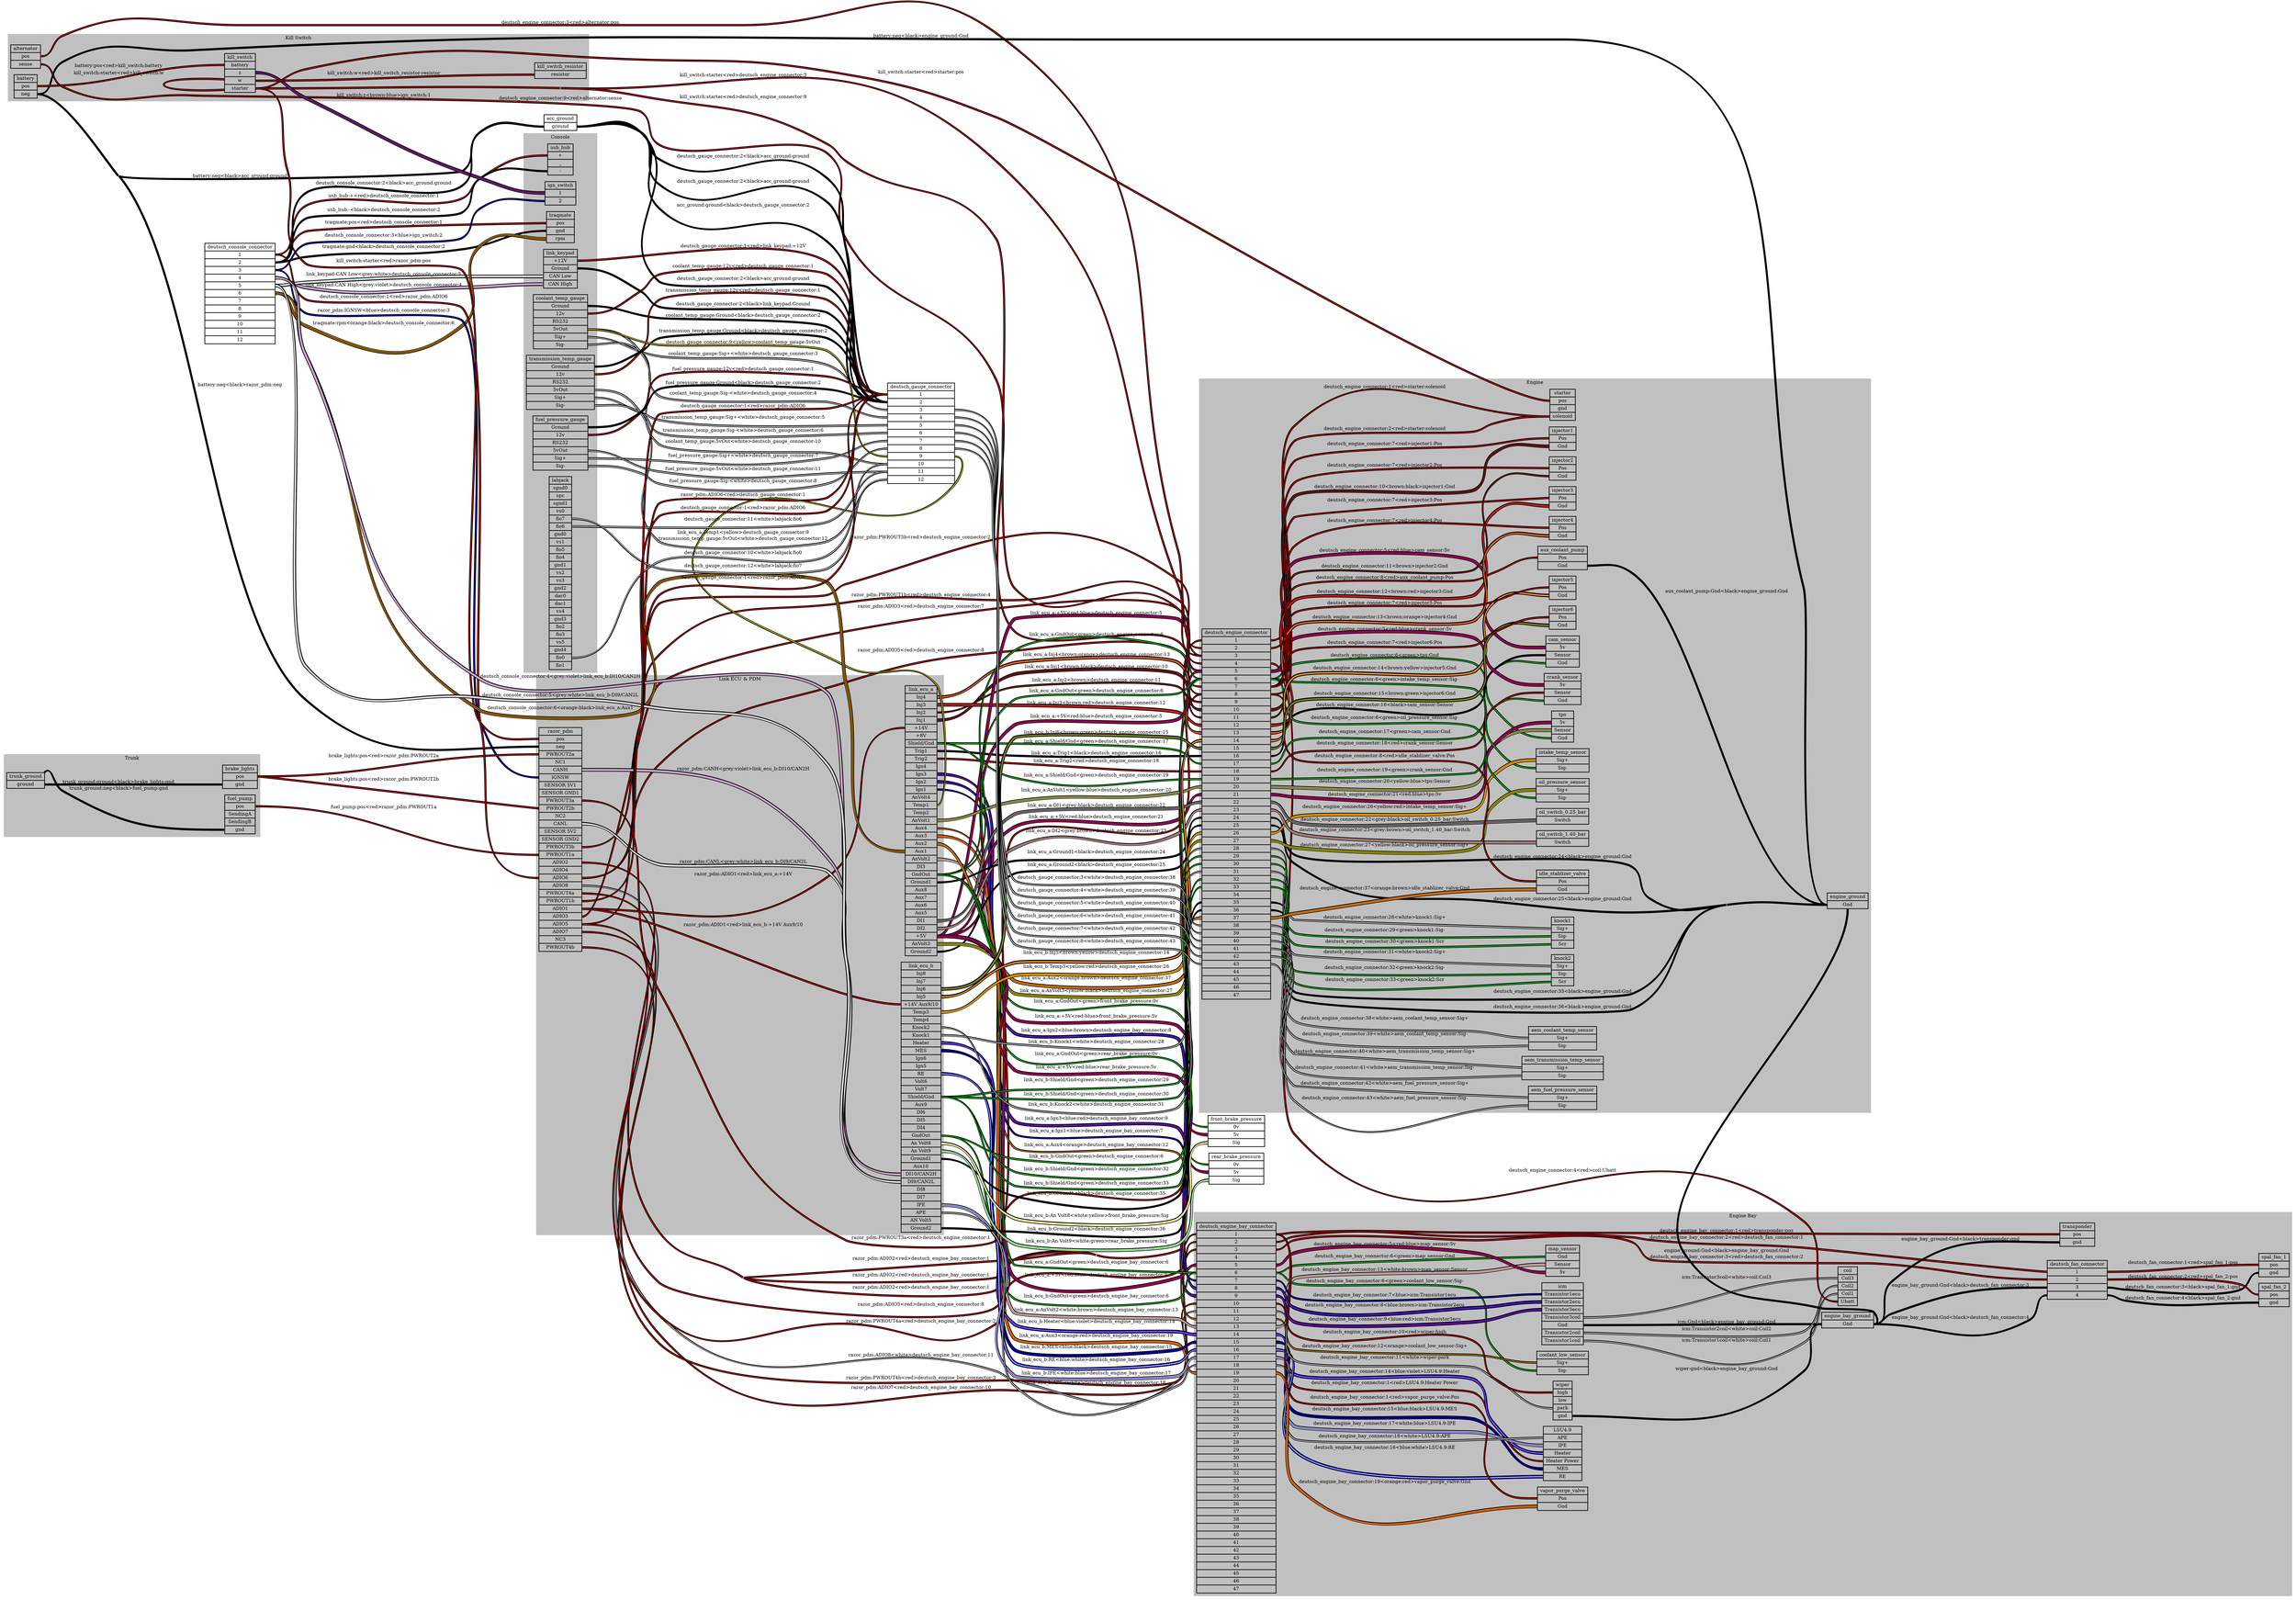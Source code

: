 graph "" {
	graph [bb="0,0,6735,3847",
		concentrate=true,
		rankdir=LR,
		ranksep=1.5
	];
	node [label="\N"];
	subgraph "cluster_Engine Bay" {
		graph [bb="3451,8,6727,1153",
			color=grey,
			label="Engine Bay",
			lheight=0.21,
			lp="5089,1141.5",
			lwidth=1.14,
			style=filled
		];
		deutsch_engine_bay_connector	[height=15.347,
			label="deutsch_engine_bay_connector | <1> 1 | <2> 2 | <3> 3 | <4> 4 | <5> 5 | <6> 6 | <7> 7 | <8> 8 | <9> 9 | <10> 10 | <11> 11 | <12> \
12 | <13> 13 | <14> 14 | <15> 15 | <16> 16 | <17> 17 | <18> 18 | <19> 19 | <20> 20 | <21> 21 | <22> 22 | <23> 23 | <24> 24 | <25> \
25 | <26> 26 | <27> 27 | <28> 28 | <29> 29 | <30> 30 | <31> 31 | <32> 32 | <33> 33 | <34> 34 | <35> 35 | <36> 36 | <37> 37 | <38> \
38 | <39> 39 | <40> 40 | <41> 41 | <42> 42 | <43> 43 | <44> 44 | <45> 45 | <46> 46 | <47> 47 ",
			pos="3577.5,569",
			rects="3459,1098,3696,1121 3459,1075,3696,1098 3459,1052,3696,1075 3459,1029,3696,1052 3459,1006,3696,1029 3459,983,3696,1006 3459,960,\
3696,983 3459,937,3696,960 3459,914,3696,937 3459,891,3696,914 3459,868,3696,891 3459,845,3696,868 3459,822,3696,845 3459,799,3696,\
822 3459,776,3696,799 3459,753,3696,776 3459,730,3696,753 3459,707,3696,730 3459,684,3696,707 3459,661,3696,684 3459,638,3696,661 \
3459,615,3696,638 3459,592,3696,615 3459,569,3696,592 3459,546,3696,569 3459,523,3696,546 3459,500,3696,523 3459,477,3696,500 3459,\
454,3696,477 3459,431,3696,454 3459,408,3696,431 3459,385,3696,408 3459,362,3696,385 3459,339,3696,362 3459,316,3696,339 3459,293,\
3696,316 3459,270,3696,293 3459,247,3696,270 3459,224,3696,247 3459,201,3696,224 3459,178,3696,201 3459,155,3696,178 3459,132,3696,\
155 3459,109,3696,132 3459,86,3696,109 3459,63,3696,86 3459,40,3696,63 3459,17,3696,40",
			shape=record,
			style=bold,
			width=3.2917];
		deutsch_fan_connector	[height=1.6111,
			label="deutsch_fan_connector | <1> 1 | <2> 2 | <3> 3 | <4> 4 ",
			pos="6086.5,937",
			rects="5997,971.5,6176,994.5 5997,948.5,6176,971.5 5997,925.5,6176,948.5 5997,902.5,6176,925.5 5997,879.5,6176,902.5",
			shape=record,
			style=bold,
			width=2.4861];
		deutsch_engine_bay_connector:3 -- deutsch_fan_connector:2	[color="black:red:black",
			label="deutsch_engine_bay_connector:3<red>deutsch_fan_connector:2",
			labeltooltip="deutsch_engine_bay_connector:3<red>deutsch_fan_connector:2",
			lp="5040.5,1019.5",
			penwidth=2.5,
			pos="3696,1041 3720.1,1041 3725.9,1037.1 3750,1036 3810,1033.2 4233.4,1019 4291,1036 4318.4,1044.1 4317.6,1062.9 4345,1071 4432.8,1097 \
4673.2,1107.9 4757,1071 4789.5,1056.7 4778.5,1026.4 4811,1012 5040.9,909.91 5716.8,1115.1 5943,1005 5977.7,988.11 5958.4,937 5997,\
937"];
		deutsch_engine_bay_connector:2 -- deutsch_fan_connector:1	[color="black:red:black",
			label="deutsch_engine_bay_connector:2<red>deutsch_fan_connector:1",
			labeltooltip="deutsch_engine_bay_connector:2<red>deutsch_fan_connector:1",
			lp="5040.5,1077.5",
			penwidth=2.5,
			pos="3696,1064 3721.8,1064 3724.7,1047.7 3750,1043 3779.5,1037.5 4262.7,1032.9 4291,1043 4320.2,1053.4 4315.8,1076.6 4345,1087 4431.3,\
1117.7 4666.5,1100.9 4757,1087 4781.9,1083.2 4786.2,1074.3 4811,1070 5059,1026.9 5717.6,1138.2 5943,1026 5976.9,1009.1 5959.1,960 \
5997,960"];
		map_sensor	[height=1.2917,
			label="map_sensor | <Gnd> Gnd | <Sensor> Sensor | <5v> 5v ",
			pos="4551,927",
			rects="4500.5,950,4601.5,973 4500.5,927,4601.5,950 4500.5,904,4601.5,927 4500.5,881,4601.5,904",
			shape=record,
			style=bold,
			width=1.4028];
		deutsch_engine_bay_connector:6 -- map_sensor:Gnd	[color="black:green:black",
			label="deutsch_engine_bay_connector:6<green>map_sensor:Gnd",
			labeltooltip="deutsch_engine_bay_connector:6<green>map_sensor:Gnd",
			lp="4020.5,1014.5",
			penwidth=2.5,
			pos="3696,972 3720.8,972 3725.4,982.86 3750,986 3988.5,1016.4 4052,1012.7 4291,986 4385.2,975.49 4404.2,939 4499,939"];
		deutsch_engine_bay_connector:13 -- map_sensor:Sensor	[color="black:white:brown:white:black",
			label="deutsch_engine_bay_connector:13<white:brown>map_sensor:Sensor",
			labeltooltip="deutsch_engine_bay_connector:13<white:brown>map_sensor:Sensor",
			lp="4020.5,937.5",
			penwidth=2.5,
			pos="3696,811 3746.1,811 3707,884.27 3750,910 3821.4,952.72 4415.8,915 4499,915"];
		deutsch_engine_bay_connector:5 -- map_sensor:"5v"	[color="black:red:blue:red:black",
			label="deutsch_engine_bay_connector:5<red:blue>map_sensor:5v",
			labeltooltip="deutsch_engine_bay_connector:5<red:blue>map_sensor:5v",
			lp="4020.5,974.5",
			penwidth=2.5,
			pos="3696,995 3723,995 3723.9,973.86 3750,967 3866.4,936.45 4172,965.86 4291,948 4385.7,933.78 4403.3,892 4499,892"];
		"LSU4.9"	[height=2.25,
			label="LSU4.9 | <APE> APE | <IPE> IPE | <Heater> Heater | <Heater Power> Heater Power | <MES> MES | <RE> RE ",
			pos="4551,357",
			rects="4493.5,414.5,4608.5,437.5 4493.5,391.5,4608.5,414.5 4493.5,368.5,4608.5,391.5 4493.5,345.5,4608.5,368.5 4493.5,322.5,4608.5,345.5 \
4493.5,299.5,4608.5,322.5 4493.5,276.5,4608.5,299.5",
			shape=record,
			style=bold,
			width=1.5972];
		deutsch_engine_bay_connector:1 -- "LSU4.9":"Heater Power"	[color="black:red:black",
			label="deutsch_engine_bay_connector:1<red>LSU4.9:Heater Power",
			labeltooltip="deutsch_engine_bay_connector:1<red>LSU4.9:Heater Power",
			lp="4020.5,1070.5",
			penwidth=2.5,
			pos="3696,1087 3722.3,1087 3724.5,1069.3 3750,1063 3808.5,1048.5 4247.8,1069 4291,1027 4383.7,936.68 4282.5,560.34 4345,447 4384.8,374.85 \
4409.6,334 4492,334"];
		deutsch_engine_bay_connector:14 -- "LSU4.9":Heater	[color="black:blue:violet:blue:black",
			label="deutsch_engine_bay_connector:14<blue:violet>LSU4.9:Heater",
			labeltooltip="deutsch_engine_bay_connector:14<blue:violet>LSU4.9:Heater",
			lp="4020.5,594.5",
			penwidth=2.5,
			pos="3696,788 3788.5,788 3678.2,645.36 3750,587 3843.4,511.02 4190.5,622.4 4291,556 4336.1,526.19 4308.5,486.9 4345,447 4396.7,390.47 \
4415.4,357 4492,357"];
		deutsch_engine_bay_connector:15 -- "LSU4.9":MES	[color="black:blue:black:blue:black",
			label="deutsch_engine_bay_connector:15<blue:black>LSU4.9:MES",
			labeltooltip="deutsch_engine_bay_connector:15<blue:black>LSU4.9:MES",
			lp="4020.5,451.5",
			penwidth=2.5,
			pos="3696,765 3768.3,765 3699.1,495.42 3750,444 3867.8,324.92 4324.5,311 4492,311"];
		deutsch_engine_bay_connector:16 -- "LSU4.9":RE	[color="black:blue:white:blue:black",
			label="deutsch_engine_bay_connector:16<blue:white>LSU4.9:RE",
			labeltooltip="deutsch_engine_bay_connector:16<blue:white>LSU4.9:RE",
			lp="4020.5,305.5",
			penwidth=2.5,
			pos="3696,742 3795.4,742 3676,364.4 3750,298 3995.4,77.663 4162.2,288 4492,288"];
		deutsch_engine_bay_connector:17 -- "LSU4.9":IPE	[color="black:white:blue:white:black",
			label="deutsch_engine_bay_connector:17<white:blue>LSU4.9:IPE",
			labeltooltip="deutsch_engine_bay_connector:17<white:blue>LSU4.9:IPE",
			lp="4020.5,507.5",
			penwidth=2.5,
			pos="3696,719 3796.2,719 3673.5,564.76 3750,500 3842,422.11 4173.5,485.91 4291,459 4384.6,437.58 4396,380 4492,380"];
		deutsch_engine_bay_connector:18 -- "LSU4.9":APE	[color="black:white:black",
			label="deutsch_engine_bay_connector:18<white>LSU4.9:APE",
			labeltooltip="deutsch_engine_bay_connector:18<white>LSU4.9:APE",
			lp="4020.5,544.5",
			penwidth=2.5,
			pos="3696,696 3770.6,696 3690.2,581.69 3750,537 3798.2,500.97 4237.4,542.25 4291,515 4325.4,497.52 4313,468.64 4345,447 4401.5,408.76 \
4423.8,403 4492,403"];
		coolant_low_sensor	[height=0.97222,
			label="coolant_low_sensor | <Sig+> Sig+ | <Sig-> Sig- ",
			pos="4551,625",
			rects="4474,636.5,4628,659.5 4474,613.5,4628,636.5 4474,590.5,4628,613.5",
			shape=record,
			style=bold,
			width=2.1389];
		deutsch_engine_bay_connector:6 -- coolant_low_sensor:"Sig-"	[color="black:green:black",
			label="deutsch_engine_bay_connector:6<green>coolant_low_sensor:Sig-",
			labeltooltip="deutsch_engine_bay_connector:6<green>coolant_low_sensor:Sig-",
			lp="4020.5,826.5",
			penwidth=2.5,
			pos="3696,972 3768.1,972 3692,861.89 3750,819 3798.4,783.21 4241.5,830.25 4291,796 4341.4,761.08 4303.4,714.07 4345,669 4388.5,621.81 \
4408.8,602 4473,602"];
		deutsch_engine_bay_connector:12 -- coolant_low_sensor:"Sig+"	[color="black:orange:black",
			label="deutsch_engine_bay_connector:12<orange>coolant_low_sensor:Sig+",
			labeltooltip="deutsch_engine_bay_connector:12<orange>coolant_low_sensor:Sig+",
			lp="4020.5,636.5",
			penwidth=2.5,
			pos="3696,834 3790.2,834 3675.5,686.72 3750,629 3813.5,579.78 4392.7,625 4473,625"];
		vapor_purge_valve	[height=0.97222,
			label="vapor_purge_valve | <Pos> Pos | <Gnd> Gnd ",
			pos="4551,1027",
			rects="4476,1038.5,4626,1061.5 4476,1015.5,4626,1038.5 4476,992.5,4626,1015.5",
			shape=record,
			style=bold,
			width=2.0833];
		deutsch_engine_bay_connector:19 -- vapor_purge_valve:Gnd	[color="black:orange:red:orange:black",
			label="deutsch_engine_bay_connector:19<orange:red>vapor_purge_valve:Gnd",
			labeltooltip="deutsch_engine_bay_connector:19<orange:red>vapor_purge_valve:Gnd",
			lp="4020.5,670.5",
			penwidth=2.5,
			pos="3696,673 3720.4,673 3725.7,665.23 3750,663 3809.9,657.5 4245.1,624.19 4291,663 4401.1,756.12 4242.7,881.37 4345,983 4386.5,1024.2 \
4416.5,1004 4475,1004"];
		deutsch_engine_bay_connector:1 -- vapor_purge_valve:Pos	[color="black:red:black",
			label="deutsch_engine_bay_connector:1<red>vapor_purge_valve:Pos",
			labeltooltip="deutsch_engine_bay_connector:1<red>vapor_purge_valve:Pos",
			lp="4020.5,1104.5",
			penwidth=2.5,
			pos="3696,1087 3960.5,1087 4029.2,1115.6 4291,1078 4375,1065.9 4390.1,1027 4475,1027"];
		transponder	[height=0.97222,
			label="transponder | <pos> pos | <gnd> gnd ",
			pos="6086.5,1074",
			rects="6034.5,1085.5,6138.5,1108.5 6034.5,1062.5,6138.5,1085.5 6034.5,1039.5,6138.5,1062.5",
			shape=record,
			style=bold,
			width=1.4444];
		deutsch_engine_bay_connector:1 -- transponder:pos	[color="black:red:black",
			label="deutsch_engine_bay_connector:1<red>transponder:pos",
			labeltooltip="deutsch_engine_bay_connector:1<red>transponder:pos",
			lp="5040.5,1111.5",
			penwidth=2.5,
			pos="3696,1087 3723.2,1087 3723.6,1109.4 3750,1116 3808.3,1130.7 4230.9,1116.7 4291,1116 5065.6,1106.7 5258.8,1074 6033.5,1074"];
		icm	[height=2.5694,
			label="icm | <Transistor1ecu> Transistor1ecu | <Transistor2ecu> Transistor2ecu | <Transistor3ecu> Transistor3ecu | <Transistor3coil> Transistor3coil | <\
Gnd> Gnd | <Transistor2coil> Transistor2coil | <Transistor1coil> Transistor1coil ",
			pos="4551,770",
			rects="4489,839,4613,862 4489,816,4613,839 4489,793,4613,816 4489,770,4613,793 4489,747,4613,770 4489,724,4613,747 4489,701,4613,724 4489,\
678,4613,701",
			shape=record,
			style=bold,
			width=1.7222];
		deutsch_engine_bay_connector:9 -- icm:Transistor3ecu	[color="black:blue:red:blue:black",
			label="deutsch_engine_bay_connector:9<blue:red>icm:Transistor3ecu",
			labeltooltip="deutsch_engine_bay_connector:9<blue:red>icm:Transistor3ecu",
			lp="4020.5,784.5",
			penwidth=2.5,
			pos="3696,903 3756.9,903 3699.1,810.54 3750,777 3818.5,731.86 4406,782 4488,782"];
		deutsch_engine_bay_connector:7 -- icm:Transistor1ecu	[color="black:blue:black",
			label="deutsch_engine_bay_connector:7<blue>icm:Transistor1ecu",
			labeltooltip="deutsch_engine_bay_connector:7<blue>icm:Transistor1ecu",
			lp="4020.5,902.5",
			penwidth=2.5,
			pos="3696,949 3729.9,949 3718.9,908.65 3750,895 3805.1,870.8 4231.4,879.87 4291,872 4379.9,860.27 4398.3,828 4488,828"];
		deutsch_engine_bay_connector:8 -- icm:Transistor2ecu	[color="black:blue:brown:blue:black",
			label="deutsch_engine_bay_connector:8<blue:brown>icm:Transistor2ecu",
			labeltooltip="deutsch_engine_bay_connector:8<blue:brown>icm:Transistor2ecu",
			lp="4020.5,860.5",
			penwidth=2.5,
			pos="3696,926 3736.4,926 3714.3,871.8 3750,853 3803.2,824.98 4231.1,839.44 4291,834 4379.1,825.99 4399.5,805 4488,805"];
		wiper	[height=1.6111,
			label="wiper | <high> high | <low> low | <park> park | <gnd> gnd ",
			pos="4551,514",
			rects="4522.5,548.5,4579.5,571.5 4522.5,525.5,4579.5,548.5 4522.5,502.5,4579.5,525.5 4522.5,479.5,4579.5,502.5 4522.5,456.5,4579.5,479.5",
			shape=record,
			style=bold,
			width=0.79167];
		deutsch_engine_bay_connector:11 -- wiper:park	[color="black:white:black",
			label="deutsch_engine_bay_connector:11<white>wiper:park",
			labeltooltip="deutsch_engine_bay_connector:11<white>wiper:park",
			lp="4020.5,712.5",
			penwidth=2.5,
			pos="3696,857 3767.7,857 3692.3,747.58 3750,705 3798.4,669.26 4240.1,714.02 4291,682 4334.1,654.91 4308.7,616.66 4345,581 4407.7,519.45 \
4433.1,491 4521,491"];
		deutsch_engine_bay_connector:10 -- wiper:high	[color="black:red:black",
			label="deutsch_engine_bay_connector:10<red>wiper:high",
			labeltooltip="deutsch_engine_bay_connector:10<red>wiper:high",
			lp="4020.5,750.5",
			penwidth=2.5,
			pos="3696,880 3761.4,880 3696.7,780.97 3750,743 3799,708.1 4242.1,755.03 4291,720 4344.9,681.42 4295.3,624.83 4345,581 4405.5,527.68 \
4440.4,537 4521,537"];
		spal_fan_1	[height=0.97222,
			label="spal_fan_1 | <pos> pos | <gnd> gnd ",
			pos="6673.5,981",
			rects="6628,992.5,6719,1015.5 6628,969.5,6719,992.5 6628,946.5,6719,969.5",
			shape=record,
			style=bold,
			width=1.2639];
		deutsch_fan_connector:3 -- spal_fan_1:gnd	[color="black:black:black",
			label="deutsch_fan_connector:3<black>spal_fan_1:gnd",
			labeltooltip="deutsch_fan_connector:3<black>spal_fan_1:gnd",
			lp="6402,952.5",
			penwidth=2.5,
			pos="6176,914 6200.3,914 6205.9,919.41 6230,922 6382.4,938.35 6422.5,921.87 6574,945 6598.4,948.73 6603.3,958 6628,958"];
		deutsch_fan_connector:1 -- spal_fan_1:pos	[color="black:red:black",
			label="deutsch_fan_connector:1<red>spal_fan_1:pos",
			labeltooltip="deutsch_fan_connector:1<red>spal_fan_1:pos",
			lp="6402,987.5",
			penwidth=2.5,
			pos="6176,960 6377.1,960 6426.9,981 6628,981"];
		spal_fan_2	[height=0.97222,
			label="spal_fan_2 | <pos> pos | <gnd> gnd ",
			pos="6673.5,892",
			rects="6628,903.5,6719,926.5 6628,880.5,6719,903.5 6628,857.5,6719,880.5",
			shape=record,
			style=bold,
			width=1.2639];
		deutsch_fan_connector:4 -- spal_fan_2:gnd	[color="black:black:black",
			label="deutsch_fan_connector:4<black>spal_fan_2:gnd",
			labeltooltip="deutsch_fan_connector:4<black>spal_fan_2:gnd",
			lp="6402,876.5",
			penwidth=2.5,
			pos="6176,891 6201.9,891 6204.6,873.98 6230,869 6403.6,835 6451.1,869 6628,869"];
		deutsch_fan_connector:2 -- spal_fan_2:pos	[color="black:red:black",
			label="deutsch_fan_connector:2<red>spal_fan_2:pos",
			labeltooltip="deutsch_fan_connector:2<red>spal_fan_2:pos",
			lp="6402,910.5",
			penwidth=2.5,
			pos="6176,937 6204.4,937 6202.9,911.24 6230,903 6314.7,877.29 6539.5,892 6628,892"];
		engine_bay_ground	[height=0.65278,
			label="engine_bay_ground | <Gnd> Gnd ",
			pos="5401.5,833",
			rects="5324,833,5479,856 5324,810,5479,833",
			shape=record,
			style=bold,
			width=2.1528];
		icm:Gnd -- engine_bay_ground:Gnd	[color="black:black:black",
			label="icm:Gnd<black>engine_bay_ground:Gnd",
			labeltooltip="icm:Gnd<black>engine_bay_ground:Gnd",
			lp="5040.5,827.5",
			penwidth=2.5,
			pos="4614,735 4931.9,735 5006.1,821 5324,821"];
		coil	[height=1.6111,
			label="coil | <Coil3> Coil3 | <Coil2> Coil2 | <Coil1> Coil1 | <Ubatt> Ubatt ",
			pos="5401.5,933",
			rects="5372.5,967.5,5430.5,990.5 5372.5,944.5,5430.5,967.5 5372.5,921.5,5430.5,944.5 5372.5,898.5,5430.5,921.5 5372.5,875.5,5430.5,898.5",
			shape=record,
			style=bold,
			width=0.80556];
		icm:Transistor3coil -- coil:Coil3	[color="black:white:black",
			label="icm:Transistor3coil<white>coil:Coil3",
			labeltooltip="icm:Transistor3coil<white>coil:Coil3",
			lp="5040.5,963.5",
			penwidth=2.5,
			pos="4614,758 4717.5,758 4713.7,846.86 4811,882 5047.3,967.34 5120.2,956 5371.5,956"];
		icm:Transistor1coil -- coil:Coil1	[color="black:white:black",
			label="icm:Transistor1coil<white>coil:Coil1",
			labeltooltip="icm:Transistor1coil<white>coil:Coil1",
			lp="5040.5,737.5",
			penwidth=2.5,
			pos="4614,689 4906.1,689 5033.5,558.46 5270,730 5344.3,783.93 5279.7,910 5371.5,910"];
		icm:Transistor2coil -- coil:Coil2	[color="black:white:black",
			label="icm:Transistor2coil<white>coil:Coil2",
			labeltooltip="icm:Transistor2coil<white>coil:Coil2",
			lp="5040.5,870.5",
			penwidth=2.5,
			pos="4614,712 4718.2,712 4711.9,806.98 4811,839 5005.4,901.79 5076.6,797.19 5270,863 5321.9,880.65 5316.7,933 5371.5,933"];
		wiper:gnd -- engine_bay_ground:Gnd	[color="black:black:black",
			label="wiper:gnd<black>engine_bay_ground:Gnd",
			labeltooltip="wiper:gnd<black>engine_bay_ground:Gnd",
			lp="5040.5,629.5",
			penwidth=2.5,
			pos="4581,468 4894.8,468 5043.2,405.18 5270,622 5336.2,685.32 5232.4,821 5324,821"];
		engine_bay_ground:Gnd -- deutsch_fan_connector:3	[color="black:black:black",
			label="engine_bay_ground:Gnd<black>deutsch_fan_connector:3",
			labeltooltip="engine_bay_ground:Gnd<black>deutsch_fan_connector:3",
			lp="5738,921.5",
			penwidth=2.5,
			pos="5479,821 5507.1,821 5506.5,844.66 5533,854 5729.1,923.07 5789.1,914 5997,914"];
		engine_bay_ground:Gnd -- deutsch_fan_connector:4	[color="black:black:black",
			label="engine_bay_ground:Gnd<black>deutsch_fan_connector:4",
			labeltooltip="engine_bay_ground:Gnd<black>deutsch_fan_connector:4",
			lp="5738,842.5",
			penwidth=2.5,
			pos="5479,821 5685.3,821 5754.4,751.46 5943,835 5974.6,849 5962.4,891 5997,891"];
		engine_bay_ground:Gnd -- transponder:gnd	[color="black:black:black",
			label="engine_bay_ground:Gnd<black>transponder:gnd",
			labeltooltip="engine_bay_ground:Gnd<black>transponder:gnd",
			lp="5738,1059.5",
			penwidth=2.5,
			pos="5479,821 5534.3,821 5489.9,898.4 5533,933 5711.2,1076.1 5805,1051 6033.5,1051"];
	}
	subgraph cluster_Engine {
		graph [bb="3467,1372,5470.5,3539",
			color=grey,
			label=Engine,
			lheight=0.21,
			lp="4468.8,3527.5",
			lwidth=0.71,
			style=filled
		];
		deutsch_engine_connector	[height=15.347,
			label="deutsch_engine_connector | <1> 1 | <2> 2 | <3> 3 | <4> 4 | <5> 5 | <6> 6 | <7> 7 | <8> 8 | <9> 9 | <10> 10 | <11> 11 | <12> 12 | <\
13> 13 | <14> 14 | <15> 15 | <16> 16 | <17> 17 | <18> 18 | <19> 19 | <20> 20 | <21> 21 | <22> 22 | <23> 23 | <24> 24 | <25> 25 | <\
26> 26 | <27> 27 | <28> 28 | <29> 29 | <30> 30 | <31> 31 | <32> 32 | <33> 33 | <34> 34 | <35> 35 | <36> 36 | <37> 37 | <38> 38 | <\
39> 39 | <40> 40 | <41> 41 | <42> 42 | <43> 43 | <44> 44 | <45> 45 | <46> 46 | <47> 47 ",
			pos="3577.5,2184",
			rects="3475,2713,3680,2736 3475,2690,3680,2713 3475,2667,3680,2690 3475,2644,3680,2667 3475,2621,3680,2644 3475,2598,3680,2621 3475,2575,\
3680,2598 3475,2552,3680,2575 3475,2529,3680,2552 3475,2506,3680,2529 3475,2483,3680,2506 3475,2460,3680,2483 3475,2437,3680,2460 \
3475,2414,3680,2437 3475,2391,3680,2414 3475,2368,3680,2391 3475,2345,3680,2368 3475,2322,3680,2345 3475,2299,3680,2322 3475,2276,\
3680,2299 3475,2253,3680,2276 3475,2230,3680,2253 3475,2207,3680,2230 3475,2184,3680,2207 3475,2161,3680,2184 3475,2138,3680,2161 \
3475,2115,3680,2138 3475,2092,3680,2115 3475,2069,3680,2092 3475,2046,3680,2069 3475,2023,3680,2046 3475,2000,3680,2023 3475,1977,\
3680,2000 3475,1954,3680,1977 3475,1931,3680,1954 3475,1908,3680,1931 3475,1885,3680,1908 3475,1862,3680,1885 3475,1839,3680,1862 \
3475,1816,3680,1839 3475,1793,3680,1816 3475,1770,3680,1793 3475,1747,3680,1770 3475,1724,3680,1747 3475,1701,3680,1724 3475,1678,\
3680,1701 3475,1655,3680,1678 3475,1632,3680,1655",
			shape=record,
			style=bold,
			width=2.8472];
		starter	[height=1.2917,
			label="starter | <pos> pos | <gnd> gnd | <solenoid> solenoid ",
			pos="4551,3461",
			rects="4513,3484,4589,3507 4513,3461,4589,3484 4513,3438,4589,3461 4513,3415,4589,3438",
			shape=record,
			style=bold,
			width=1.0556];
		deutsch_engine_connector:2 -- starter:solenoid	[color="black:red:black",
			label="deutsch_engine_connector:2<red>starter:solenoid",
			labeltooltip="deutsch_engine_connector:2<red>starter:solenoid",
			lp="4020.5,3357.5",
			penwidth=2.5,
			pos="3681.5,2679 3824.3,2679 3646.6,3219.5 3750,3318 3793.6,3359.6 4236.3,3324.8 4291,3350 4322.4,3364.5 4314,3390.6 4345,3406 4411.9,\
3439.3 4437.2,3426 4512,3426"];
		deutsch_engine_connector:1 -- starter:solenoid	[color="black:red:black",
			label="deutsch_engine_connector:1<red>starter:solenoid",
			labeltooltip="deutsch_engine_connector:1<red>starter:solenoid",
			lp="4020.5,3496.5",
			penwidth=2.5,
			pos="3681.5,2702 3829.6,2702 3644.1,3261.5 3750,3365 3993,3602.5 4172.2,3426 4512,3426"];
		engine_ground	[height=0.65278,
			label="engine_ground | <Gnd> Gnd ",
			pos="5401.5,1999",
			rects="5340.5,1999,5462.5,2022 5340.5,1976,5462.5,1999",
			shape=record,
			style=bold,
			width=1.6944];
		deutsch_engine_connector:36 -- engine_ground:Gnd	[color="black:black:black",
			label="deutsch_engine_connector:36<black>engine_ground:Gnd",
			labeltooltip="deutsch_engine_connector:36<black>engine_ground:Gnd",
			lp="4551,1683.5",
			penwidth=2.5,
			pos="5041.5,1987 5173.3,1998.7 5207,1987 5339.1,1987;3681.5,1896 3787.7,1896 3664.8,1730.4 3750,1667 3772.4,1650.3 4731.5,1664.4 4757,\
1676 4927,1753.2 4853.5,1970.5 5039.5,1987"];
		deutsch_engine_connector:24 -- engine_ground:Gnd	[color="black:black:black",
			label="deutsch_engine_connector:24<black>engine_ground:Gnd",
			labeltooltip="deutsch_engine_connector:24<black>engine_ground:Gnd",
			lp="4551,2301.5",
			penwidth=2.5,
			pos="3681.5,2172 3712,2172 3719.5,2168.1 3750,2167 3780,2165.9 4265.4,2151.2 4291,2167 4336.7,2195.2 4299.3,2246.8 4345,2275 4383.9,2299.1 \
4721.5,2304 4757,2275 4850.1,2199 4721.8,2090.6 4811,2010 4886.7,1941.6 4937.8,1978.3 5039.5,1987"];
		deutsch_engine_connector:25 -- engine_ground:Gnd	[color="black:black:black",
			label="deutsch_engine_connector:25<black>engine_ground:Gnd",
			labeltooltip="deutsch_engine_connector:25<black>engine_ground:Gnd",
			lp="4551,2003.5",
			penwidth=2.5,
			pos="3681.5,2149 3722.9,2149 3712.7,2103.9 3750,2086 3991.2,1970.4 4078.4,2017.8 4345,1996 4652.7,1970.9 4732,1960.1 5039.5,1987"];
		deutsch_engine_connector:35 -- engine_ground:Gnd	[color="black:black:black",
			label="deutsch_engine_connector:35<black>engine_ground:Gnd",
			labeltooltip="deutsch_engine_connector:35<black>engine_ground:Gnd",
			lp="4551,1730.5",
			penwidth=2.5,
			pos="3681.5,1919 3775.9,1919 3673.3,1772.9 3750,1718 3772.7,1701.7 4731,1712.6 4757,1723 4916.5,1786.9 4868.3,1972.4 5039.5,1987"];
		tps	[height=1.2917,
			label="tps | <5v> 5v | <Sensor> Sensor | <Gnd> Gnd ",
			pos="4551,2512",
			rects="4518,2535,4584,2558 4518,2512,4584,2535 4518,2489,4584,2512 4518,2466,4584,2489",
			shape=record,
			style=bold,
			width=0.91667];
		deutsch_engine_connector:6 -- tps:Gnd	[color="black:green:black",
			label="deutsch_engine_connector:6<green>tps:Gnd",
			labeltooltip="deutsch_engine_connector:6<green>tps:Gnd",
			lp="4020.5,2574.5",
			penwidth=2.5,
			pos="3681.5,2587 3713.2,2587 3718.7,2572.2 3750,2567 3987.5,2527.9 4053.6,2583.6 4291,2544 4394.3,2526.8 4412.2,2477 4517,2477"];
		deutsch_engine_connector:20 -- tps:Sensor	[color="black:yellow:blue:yellow:black",
			label="deutsch_engine_connector:20<yellow:blue>tps:Sensor",
			labeltooltip="deutsch_engine_connector:20<yellow:blue>tps:Sensor",
			lp="4020.5,2346.5",
			penwidth=2.5,
			pos="3681.5,2265 3719.5,2265 3714.2,2303.3 3750,2316 3806.7,2336.1 4241.1,2305.4 4291,2339 4338.9,2371.2 4300.6,2420.1 4345,2457 4405.6,\
2507.4 4438.2,2500 4517,2500"];
		deutsch_engine_connector:21 -- tps:"5v"	[color="black:red:blue:red:black",
			label="deutsch_engine_connector:21<red:blue>tps:5v",
			labeltooltip="deutsch_engine_connector:21<red:blue>tps:5v",
			lp="4020.5,2304.5",
			penwidth=2.5,
			pos="3681.5,2242 3715.9,2242 3716.8,2269.2 3750,2278 3808.1,2293.4 4242.8,2261.1 4291,2297 4351.2,2341.8 4293.2,2402.7 4345,2457 4401.7,\
2516.3 4435,2524 4517,2524"];
		cam_sensor	[height=1.2917,
			label="cam_sensor | <5v> 5v | <Sensor> Sensor | <Gnd> Gnd ",
			pos="4551,2734",
			rects="4501,2757,4601,2780 4501,2734,4601,2757 4501,2711,4601,2734 4501,2688,4601,2711",
			shape=record,
			style=bold,
			width=1.3889];
		deutsch_engine_connector:17 -- cam_sensor:Gnd	[color="black:green:black",
			label="deutsch_engine_connector:17<green>cam_sensor:Gnd",
			labeltooltip="deutsch_engine_connector:17<green>cam_sensor:Gnd",
			lp="4020.5,2532.5",
			penwidth=2.5,
			pos="3681.5,2334 3763.8,2334 3682.7,2458.6 3750,2506 3799.2,2540.6 4242.6,2489.4 4291,2525 4349.4,2568 4288.6,2633.3 4345,2679 4399,2722.7 \
4430.5,2699 4500,2699"];
		deutsch_engine_connector:16 -- cam_sensor:Sensor	[color="black:black:black",
			label="deutsch_engine_connector:16<black>cam_sensor:Sensor",
			labeltooltip="deutsch_engine_connector:16<black>cam_sensor:Sensor",
			lp="4020.5,2612.5",
			penwidth=2.5,
			pos="3681.5,2357 3786,2357 3667.3,2518 3750,2582 3797.6,2618.8 4238,2576.6 4291,2605 4326.9,2624.2 4311.5,2655.8 4345,2679 4403.8,2719.7 \
4428.5,2722 4500,2722"];
		deutsch_engine_connector:5 -- cam_sensor:"5v"	[color="black:red:blue:red:black",
			label="deutsch_engine_connector:5<red:blue>cam_sensor:5v",
			labeltooltip="deutsch_engine_connector:5<red:blue>cam_sensor:5v",
			lp="4020.5,2760.5",
			penwidth=2.5,
			pos="3681.5,2610 3742.1,2610 3697.8,2697.1 3750,2728 3821.7,2770.5 4416.6,2746 4500,2746"];
		crank_sensor	[height=1.2917,
			label="crank_sensor | <5v> 5v | <Sensor> Sensor | <Gnd> Gnd ",
			pos="4551,2623",
			rects="4496,2646,4606,2669 4496,2623,4606,2646 4496,2600,4606,2623 4496,2577,4606,2600",
			shape=record,
			style=bold,
			width=1.5278];
		deutsch_engine_connector:19 -- crank_sensor:Gnd	[color="black:green:black",
			label="deutsch_engine_connector:19<green>crank_sensor:Gnd",
			labeltooltip="deutsch_engine_connector:19<green>crank_sensor:Gnd",
			lp="4020.5,2380.5",
			penwidth=2.5,
			pos="3681.5,2288 3723.8,2288 3711.1,2337.5 3750,2354 3805.4,2377.5 4243.8,2335.7 4291,2373 4361.6,2428.7 4277.2,2508.9 4345,2568 4395.7,\
2612.2 4427.7,2588 4495,2588"];
		deutsch_engine_connector:18 -- crank_sensor:Sensor	[color="black:red:black",
			label="deutsch_engine_connector:18<red>crank_sensor:Sensor",
			labeltooltip="deutsch_engine_connector:18<red>crank_sensor:Sensor",
			lp="4020.5,2498.5",
			penwidth=2.5,
			pos="3681.5,2311 3757.6,2311 3687.2,2425 3750,2468 3799.6,2502 4238.2,2462.1 4291,2491 4327.7,2511.1 4311,2543.7 4345,2568 4401.5,2608.3 \
4425.6,2611 4495,2611"];
		deutsch_engine_connector:5 -- crank_sensor:"5v"	[color="black:red:blue:red:black",
			label="deutsch_engine_connector:5<red:blue>crank_sensor:5v",
			labeltooltip="deutsch_engine_connector:5<red:blue>crank_sensor:5v",
			lp="4020.5,2716.5",
			penwidth=2.5,
			pos="3681.5,2610 3730.4,2610 3706,2674.8 3750,2696 3804.2,2722.1 4231.6,2705.1 4291,2696 4315.9,2692.2 4320.9,2686.3 4345,2679 4411.5,\
2658.8 4425.5,2635 4495,2635"];
		knock1	[height=1.2917,
			label="knock1 | <Sig+> Sig+ | <Sig-> Sig- | <Scr> Scr ",
			pos="4551,1904",
			rects="4517.5,1927,4584.5,1950 4517.5,1904,4584.5,1927 4517.5,1881,4584.5,1904 4517.5,1858,4584.5,1881",
			shape=record,
			style=bold,
			width=0.93056];
		deutsch_engine_connector:30 -- knock1:Scr	[color="black:green:black",
			label="deutsch_engine_connector:30<green>knock1:Scr",
			labeltooltip="deutsch_engine_connector:30<green>knock1:Scr",
			lp="4020.5,1897.5",
			penwidth=2.5,
			pos="3681.5,2034 3752.4,2034 3690.6,1928.7 3750,1890 3785.7,1866.8 4473.4,1869 4516,1869"];
		deutsch_engine_connector:28 -- knock1:"Sig+"	[color="black:white:black",
			label="deutsch_engine_connector:28<white>knock1:Sig+",
			labeltooltip="deutsch_engine_connector:28<white>knock1:Sig+",
			lp="4020.5,1974.5",
			penwidth=2.5,
			pos="3681.5,2080 3740.2,2080 3699.5,1996.9 3750,1967 3801.8,1936.4 4231,1949 4291,1944 4391.4,1935.6 4415.2,1916 4516,1916"];
		deutsch_engine_connector:29 -- knock1:"Sig-"	[color="black:green:black",
			label="deutsch_engine_connector:29<green>knock1:Sig-",
			labeltooltip="deutsch_engine_connector:29<green>knock1:Sig-",
			lp="4020.5,1932.5",
			penwidth=2.5,
			pos="3681.5,2057 3747.6,2057 3694.2,1960.4 3750,1925 3775.4,1908.9 4261,1906.4 4291,1905 4391.1,1900.3 4415.8,1892 4516,1892"];
		knock2	[height=1.2917,
			label="knock2 | <Sig+> Sig+ | <Sig-> Sig- | <Scr> Scr ",
			pos="4551,1793",
			rects="4517.5,1816,4584.5,1839 4517.5,1793,4584.5,1816 4517.5,1770,4584.5,1793 4517.5,1747,4584.5,1770",
			shape=record,
			style=bold,
			width=0.93056];
		deutsch_engine_connector:33 -- knock2:Scr	[color="black:green:black",
			label="deutsch_engine_connector:33<green>knock2:Scr",
			labeltooltip="deutsch_engine_connector:33<green>knock2:Scr",
			lp="4020.5,1776.5",
			penwidth=2.5,
			pos="3681.5,1965 3773.8,1965 3675.1,1823 3750,1769 3888.1,1669.5 4345.8,1758 4516,1758"];
		deutsch_engine_connector:31 -- knock2:"Sig+"	[color="black:white:black",
			label="deutsch_engine_connector:31<white>knock2:Sig+",
			labeltooltip="deutsch_engine_connector:31<white>knock2:Sig+",
			lp="4020.5,1857.5",
			penwidth=2.5,
			pos="3681.5,2011 3759.3,2011 3686.1,1894.4 3750,1850 3799.4,1815.7 4231,1829.1 4291,1825 4391.2,1818.2 4415.6,1805 4516,1805"];
		deutsch_engine_connector:32 -- knock2:"Sig-"	[color="black:green:black",
			label="deutsch_engine_connector:32<green>knock2:Sig-",
			labeltooltip="deutsch_engine_connector:32<green>knock2:Sig-",
			lp="4020.5,1813.5",
			penwidth=2.5,
			pos="3681.5,1988 3767.9,1988 3679.7,1856.3 3750,1806 3767.3,1793.6 4494.7,1781 4516,1781"];
		intake_temp_sensor	[height=0.97222,
			label="intake_temp_sensor | <Sig+> Sig+ | <Sig-> Sig- ",
			pos="4551,2231",
			rects="4472,2242.5,4630,2265.5 4472,2219.5,4630,2242.5 4472,2196.5,4630,2219.5",
			shape=record,
			style=bold,
			width=2.1944];
		deutsch_engine_connector:6 -- intake_temp_sensor:"Sig-"	[color="black:green:black",
			label="deutsch_engine_connector:6<green>intake_temp_sensor:Sig-",
			labeltooltip="deutsch_engine_connector:6<green>intake_temp_sensor:Sig-",
			lp="4020.5,2460.5",
			penwidth=2.5,
			pos="3681.5,2587 3748.4,2587 3693.7,2489.1 3750,2453 3800.6,2420.5 4242.5,2465.6 4291,2430 4348.1,2388 4299.4,2334.3 4345,2280 4386.5,\
2230.6 4406.5,2208 4471,2208"];
		deutsch_engine_connector:26 -- intake_temp_sensor:"Sig+"	[color="black:yellow:red:yellow:black",
			label="deutsch_engine_connector:26<yellow:red>intake_temp_sensor:Sig+",
			labeltooltip="deutsch_engine_connector:26<yellow:red>intake_temp_sensor:Sig+",
			lp="4020.5,2149.5",
			penwidth=2.5,
			pos="3681.5,2126 3749.2,2126 4227.6,2118.1 4291,2142 4320.2,2153 4317.8,2171.6 4345,2187 4396.6,2216.2 4411.7,2231 4471,2231"];
		oil_pressure_sensor	[height=0.97222,
			label="oil_pressure_sensor | <Sig+> Sig+ | <Sig-> Sig- ",
			pos="4551,2143",
			rects="4472,2154.5,4630,2177.5 4472,2131.5,4630,2154.5 4472,2108.5,4630,2131.5",
			shape=record,
			style=bold,
			width=2.1944];
		deutsch_engine_connector:6 -- oil_pressure_sensor:"Sig-"	[color="black:green:black",
			label="deutsch_engine_connector:6<green>oil_pressure_sensor:Sig-",
			labeltooltip="deutsch_engine_connector:6<green>oil_pressure_sensor:Sig-",
			lp="4020.5,2422.5",
			penwidth=2.5,
			pos="3681.5,2587 3763.8,2587 3682.9,2462.6 3750,2415 3799.1,2380.2 4244.1,2429.7 4291,2392 4364.4,2332.9 4286.5,2260.9 4345,2187 4384.4,\
2137.3 4407.6,2120 4471,2120"];
		deutsch_engine_connector:27 -- oil_pressure_sensor:"Sig+"	[color="black:yellow:black:yellow:black",
			label="deutsch_engine_connector:27<yellow:black>oil_pressure_sensor:Sig+",
			labeltooltip="deutsch_engine_connector:27<yellow:black>oil_pressure_sensor:Sig+",
			lp="4020.5,2111.5",
			penwidth=2.5,
			pos="3681.5,2103 3952.4,2103 4021.7,2074.9 4291,2104 4372.4,2112.8 4389.1,2143 4471,2143"];
		"oil_switch_0.25_bar"	[height=0.65278,
			label="oil_switch_0.25_bar | <Switch> Switch ",
			pos="4551,2424",
			rects="4473,2424,4629,2447 4473,2401,4629,2424",
			shape=record,
			style=bold,
			width=2.1667];
		deutsch_engine_connector:22 -- "oil_switch_0.25_bar":Switch	[color="black:grey:black:grey:black",
			label="deutsch_engine_connector:22<grey:black>oil_switch_0.25_bar:Switch",
			labeltooltip="deutsch_engine_connector:22<grey:black>oil_switch_0.25_bar:Switch",
			lp="4020.5,2270.5",
			penwidth=2.5,
			pos="3681.5,2219 3713.3,2219 3718.6,2234.6 3750,2240 3809.3,2250.2 4241.6,2228.6 4291,2263 4342,2298.5 4296.1,2353.6 4345,2392 4390,2427.3 \
4414.9,2412 4472,2412"];
		"oil_switch_1.40_bar"	[height=0.65278,
			label="oil_switch_1.40_bar | <Switch> Switch ",
			pos="4551,2359",
			rects="4473,2359,4629,2382 4473,2336,4629,2359",
			shape=record,
			style=bold,
			width=2.1667];
		deutsch_engine_connector:23 -- "oil_switch_1.40_bar":Switch	[color="black:grey:brown:grey:black",
			label="deutsch_engine_connector:23<grey:brown>oil_switch_1.40_bar:Switch",
			labeltooltip="deutsch_engine_connector:23<grey:brown>oil_switch_1.40_bar:Switch",
			lp="4020.5,2232.5",
			penwidth=2.5,
			pos="3681.5,2196 3712.1,2196 3719.5,2200 3750,2202 3810,2205.9 4239.7,2193.5 4291,2225 4332.7,2250.6 4305.4,2292.2 4345,2321 4391.5,2355 \
4414.4,2347 4472,2347"];
		idle_stablizer_valve	[height=0.97222,
			label="idle_stablizer_valve | <Pos> Pos | <Gnd> Gnd ",
			pos="4551,2055",
			rects="4473,2066.5,4629,2089.5 4473,2043.5,4629,2066.5 4473,2020.5,4629,2043.5",
			shape=record,
			style=bold,
			width=2.1667];
		deutsch_engine_connector:37 -- idle_stablizer_valve:Gnd	[color="black:orange:brown:orange:black",
			label="deutsch_engine_connector:37<orange:brown>idle_stablizer_valve:Gnd",
			labeltooltip="deutsch_engine_connector:37<orange:brown>idle_stablizer_valve:Gnd",
			lp="4020.5,1729.5",
			penwidth=2.5,
			pos="3681.5,1873 3755.2,1873 3688.1,1761.9 3750,1722 3851.1,1656.9 4198.4,1645.3 4291,1722 4390,1803.9 4254.8,1914.5 4345,2006 4385.5,\
2047 4414.4,2032 4472,2032"];
		deutsch_engine_connector:8 -- idle_stablizer_valve:Pos	[color="black:red:black",
			label="deutsch_engine_connector:8<red>idle_stablizer_valve:Pos",
			labeltooltip="deutsch_engine_connector:8<red>idle_stablizer_valve:Pos",
			lp="4020.5,2194.5",
			penwidth=2.5,
			pos="3681.5,2541 3841.8,2541 3628.9,2291.9 3750,2187 3795.5,2147.6 4236.8,2187.2 4291,2161 4323.9,2145.1 4314.7,2119.4 4345,2099 4394.5,\
2065.6 4412.3,2055 4472,2055"];
		aux_coolant_pump	[height=0.97222,
			label="aux_coolant_pump | <Pos> Pos | <Gnd> Gnd ",
			pos="4551,3186",
			rects="4477,3197.5,4625,3220.5 4477,3174.5,4625,3197.5 4477,3151.5,4625,3174.5",
			shape=record,
			style=bold,
			width=2.0556];
		deutsch_engine_connector:8 -- aux_coolant_pump:Pos	[color="black:red:black",
			label="deutsch_engine_connector:8<red>aux_coolant_pump:Pos",
			labeltooltip="deutsch_engine_connector:8<red>aux_coolant_pump:Pos",
			lp="4020.5,3064.5",
			penwidth=2.5,
			pos="3681.5,2541 3793,2541 3667.3,2963.3 3750,3038 3794.6,3078.3 4238.8,3027.1 4291,3057 4329.8,3079.2 4309.8,3114.4 4345,3142 4393.4,\
3179.9 4414.6,3186 4476,3186"];
		aem_coolant_temp_sensor	[height=0.97222,
			label="aem_coolant_temp_sensor | <Sig+> Sig+ | <Sig-> Sig- ",
			pos="4551,1591",
			rects="4449.5,1602.5,4652.5,1625.5 4449.5,1579.5,4652.5,1602.5 4449.5,1556.5,4652.5,1579.5",
			shape=record,
			style=bold,
			width=2.8194];
		deutsch_engine_connector:39 -- aem_coolant_temp_sensor:"Sig-"	[color="black:white:black",
			label="deutsch_engine_connector:39<white>aem_coolant_temp_sensor:Sig-",
			labeltooltip="deutsch_engine_connector:39<white>aem_coolant_temp_sensor:Sig-",
			lp="4020.5,1605.5",
			penwidth=2.5,
			pos="3681.5,1827 3787.7,1827 3666.2,1663.3 3750,1598 3872.5,1502.6 4292.7,1568 4448,1568"];
		deutsch_engine_connector:38 -- aem_coolant_temp_sensor:"Sig+"	[color="black:white:black",
			label="deutsch_engine_connector:38<white>aem_coolant_temp_sensor:Sig+",
			labeltooltip="deutsch_engine_connector:38<white>aem_coolant_temp_sensor:Sig+",
			lp="4020.5,1649.5",
			penwidth=2.5,
			pos="3681.5,1850 3778.8,1850 3672.7,1701.1 3750,1642 3797.8,1605.4 4231.1,1618.8 4291,1613 4361.1,1606.2 4377.5,1591 4448,1591"];
		aem_transmission_temp_sensor	[height=0.97222,
			label="aem_transmission_temp_sensor | <Sig+> Sig+ | <Sig-> Sig- ",
			pos="4551,1503",
			rects="4429.5,1514.5,4672.5,1537.5 4429.5,1491.5,4672.5,1514.5 4429.5,1468.5,4672.5,1491.5",
			shape=record,
			style=bold,
			width=3.375];
		deutsch_engine_connector:41 -- aem_transmission_temp_sensor:"Sig-"	[color="black:white:black",
			label="deutsch_engine_connector:41<white>aem_transmission_temp_sensor:Sig-",
			labeltooltip="deutsch_engine_connector:41<white>aem_transmission_temp_sensor:Sig-",
			lp="4020.5,1494.5",
			penwidth=2.5,
			pos="3681.5,1781 3815.7,1781 3645.3,1571 3750,1487 3808.8,1439.9 4352.7,1480 4428,1480"];
		deutsch_engine_connector:40 -- aem_transmission_temp_sensor:"Sig+"	[color="black:white:black",
			label="deutsch_engine_connector:40<white>aem_transmission_temp_sensor:Sig+",
			labeltooltip="deutsch_engine_connector:40<white>aem_transmission_temp_sensor:Sig+",
			lp="4020.5,1534.5",
			penwidth=2.5,
			pos="3681.5,1804 3808.3,1804 3651.5,1606.9 3750,1527 3779.3,1503.2 4390.3,1503 4428,1503"];
		aem_fuel_pressure_sensor	[height=0.97222,
			label="aem_fuel_pressure_sensor | <Sig+> Sig+ | <Sig-> Sig- ",
			pos="4551,1415",
			rects="4449,1426.5,4653,1449.5 4449,1403.5,4653,1426.5 4449,1380.5,4653,1403.5",
			shape=record,
			style=bold,
			width=2.8333];
		deutsch_engine_connector:43 -- aem_fuel_pressure_sensor:"Sig-"	[color="black:white:black",
			label="deutsch_engine_connector:43<white>aem_fuel_pressure_sensor:Sig-",
			labeltooltip="deutsch_engine_connector:43<white>aem_fuel_pressure_sensor:Sig-",
			lp="4020.5,1414.5",
			penwidth=2.5,
			pos="3681.5,1735 3830.4,1735 3635.4,1502.2 3750,1407 3988.7,1208.7 4137.7,1392 4448,1392"];
		deutsch_engine_connector:42 -- aem_fuel_pressure_sensor:"Sig+"	[color="black:white:black",
			label="deutsch_engine_connector:42<white>aem_fuel_pressure_sensor:Sig+",
			labeltooltip="deutsch_engine_connector:42<white>aem_fuel_pressure_sensor:Sig+",
			lp="4020.5,1452.5",
			penwidth=2.5,
			pos="3681.5,1758 3823.9,1758 3641,1536.6 3750,1445 3773,1425.6 4260.9,1423.3 4291,1422 4360.8,1419 4378.2,1415 4448,1415"];
		injector1	[height=0.97222,
			label="injector1 | <Pos> Pos | <Gnd> Gnd ",
			pos="4551,3362",
			rects="4511,3373.5,4591,3396.5 4511,3350.5,4591,3373.5 4511,3327.5,4591,3350.5",
			shape=record,
			style=bold,
			width=1.1111];
		deutsch_engine_connector:10 -- injector1:Gnd	[color="black:brown:black:brown:black",
			label="deutsch_engine_connector:10<brown:black>injector1:Gnd",
			labeltooltip="deutsch_engine_connector:10<brown:black>injector1:Gnd",
			lp="4020.5,3026.5",
			penwidth=2.5,
			pos="3681.5,2495 3794.7,2495 3666,2924 3750,3000 3794.6,3040.4 4245.5,2979.6 4291,3019 4393.1,3107.4 4247.1,3225 4345,3318 4398.6,3368.9 \
4436.1,3339 4510,3339"];
		deutsch_engine_connector:7 -- injector1:Pos	[color="black:red:black",
			label="deutsch_engine_connector:7<red>injector1:Pos",
			labeltooltip="deutsch_engine_connector:7<red>injector1:Pos",
			lp="4020.5,3310.5",
			penwidth=2.5,
			pos="3681.5,2564 3836.9,2564 3639.1,3151.1 3750,3260 3793,3302.2 4231.6,3292.5 4291,3303 4315.5,3307.3 4321,3311.5 4345,3318 4418.2,3337.9 \
4434.1,3362 4510,3362"];
		injector2	[height=0.97222,
			label="injector2 | <Pos> Pos | <Gnd> Gnd ",
			pos="4551,3274",
			rects="4511,3285.5,4591,3308.5 4511,3262.5,4591,3285.5 4511,3239.5,4591,3262.5",
			shape=record,
			style=bold,
			width=1.1111];
		deutsch_engine_connector:11 -- injector2:Gnd	[color="black:brown:black",
			label="deutsch_engine_connector:11<brown>injector2:Gnd",
			labeltooltip="deutsch_engine_connector:11<brown>injector2:Gnd",
			lp="4020.5,2950.5",
			penwidth=2.5,
			pos="3681.5,2472 3783.1,2472 3674.1,2856.4 3750,2924 3794.9,2964 4245.4,2903.8 4291,2943 4389.4,3027.6 4250.5,3141 4345,3230 4398.8,3280.7 \
4436.1,3251 4510,3251"];
		deutsch_engine_connector:7 -- injector2:Pos	[color="black:red:black",
			label="deutsch_engine_connector:7<red>injector2:Pos",
			labeltooltip="deutsch_engine_connector:7<red>injector2:Pos",
			lp="4020.5,3248.5",
			penwidth=2.5,
			pos="3681.5,2564 3812.8,2564 3659.2,3056.1 3750,3151 3764.8,3166.5 4488.6,3274 4510,3274"];
		injector3	[height=0.97222,
			label="injector3 | <Pos> Pos | <Gnd> Gnd ",
			pos="4551,3098",
			rects="4511,3109.5,4591,3132.5 4511,3086.5,4591,3109.5 4511,3063.5,4591,3086.5",
			shape=record,
			style=bold,
			width=1.1111];
		deutsch_engine_connector:12 -- injector3:Gnd	[color="black:brown:red:brown:black",
			label="deutsch_engine_connector:12<brown:red>injector3:Gnd",
			labeltooltip="deutsch_engine_connector:12<brown:red>injector3:Gnd",
			lp="4020.5,2874.5",
			penwidth=2.5,
			pos="3681.5,2449 3771.5,2449 3682.2,2788.8 3750,2848 3795.3,2887.6 4243.6,2830 4291,2867 4359.2,2920.2 4279.3,2997.7 4345,3054 4401.2,\
3102.1 4436.1,3075 4510,3075"];
		deutsch_engine_connector:7 -- injector3:Pos	[color="black:red:black",
			label="deutsch_engine_connector:7<red>injector3:Pos",
			labeltooltip="deutsch_engine_connector:7<red>injector3:Pos",
			lp="4020.5,3139.5",
			penwidth=2.5,
			pos="3681.5,2564 3796.3,2564 3664.7,2999.2 3750,3076 3875.5,3189.1 4341,3098 4510,3098"];
		injector4	[height=0.97222,
			label="injector4 | <Pos> Pos | <Gnd> Gnd ",
			pos="4551,3010",
			rects="4511,3021.5,4591,3044.5 4511,2998.5,4591,3021.5 4511,2975.5,4591,2998.5",
			shape=record,
			style=bold,
			width=1.1111];
		deutsch_engine_connector:13 -- injector4:Gnd	[color="black:brown:orange:brown:black",
			label="deutsch_engine_connector:13<brown:orange>injector4:Gnd",
			labeltooltip="deutsch_engine_connector:13<brown:orange>injector4:Gnd",
			lp="4020.5,2798.5",
			penwidth=2.5,
			pos="3681.5,2426 3838.3,2426 3630.6,2670.4 3750,2772 3795.8,2811 4243.2,2754.4 4291,2791 4355.6,2840.5 4282.7,2913.6 4345,2966 4401.6,\
3013.6 4436.1,2987 4510,2987"];
		deutsch_engine_connector:7 -- injector4:Pos	[color="black:red:black",
			label="deutsch_engine_connector:7<red>injector4:Pos",
			labeltooltip="deutsch_engine_connector:7<red>injector4:Pos",
			lp="4020.5,2992.5",
			penwidth=2.5,
			pos="3681.5,2564 3771.2,2564 3682.6,2902.7 3750,2962 3772.6,2981.9 4261,2982.7 4291,2985 4388.7,2992.6 4412,3010 4510,3010"];
		injector5	[height=0.97222,
			label="injector5 | <Pos> Pos | <Gnd> Gnd ",
			pos="4551,2922",
			rects="4511,2933.5,4591,2956.5 4511,2910.5,4591,2933.5 4511,2887.5,4591,2910.5",
			shape=record,
			style=bold,
			width=1.1111];
		deutsch_engine_connector:14 -- injector5:Gnd	[color="black:brown:yellow:brown:black",
			label="deutsch_engine_connector:14<brown:yellow>injector5:Gnd",
			labeltooltip="deutsch_engine_connector:14<brown:yellow>injector5:Gnd",
			lp="4020.5,2684.5",
			penwidth=2.5,
			pos="3681.5,2403 3798.9,2403 3658.1,2585 3750,2658 3797.1,2695.4 4243.9,2639.6 4291,2677 4363.4,2734.6 4275.3,2817.2 4345,2878 4400.7,\
2926.6 4436.1,2899 4510,2899"];
		deutsch_engine_connector:7 -- injector5:Pos	[color="black:red:black",
			label="deutsch_engine_connector:7<red>injector5:Pos",
			labeltooltip="deutsch_engine_connector:7<red>injector5:Pos",
			lp="4020.5,2916.5",
			penwidth=2.5,
			pos="3681.5,2564 3827.8,2564 3638.3,2791.5 3750,2886 3773,2905.4 4261,2907.5 4291,2909 4388.4,2914 4412.5,2922 4510,2922"];
		injector6	[height=0.97222,
			label="injector6 | <Pos> Pos | <Gnd> Gnd ",
			pos="4551,2834",
			rects="4511,2845.5,4591,2868.5 4511,2822.5,4591,2845.5 4511,2799.5,4591,2822.5",
			shape=record,
			style=bold,
			width=1.1111];
		deutsch_engine_connector:15 -- injector6:Gnd	[color="black:brown:green:brown:black",
			label="deutsch_engine_connector:15<brown:green>injector6:Gnd",
			labeltooltip="deutsch_engine_connector:15<brown:green>injector6:Gnd",
			lp="4020.5,2650.5",
			penwidth=2.5,
			pos="3681.5,2380 3792.4,2380 3662.9,2551.3 3750,2620 3797.2,2657.3 4242.4,2607.5 4291,2643 4347.2,2684 4290.6,2746.6 4345,2790 4402.8,\
2836.1 4436.1,2811 4510,2811"];
		deutsch_engine_connector:7 -- injector6:Pos	[color="black:red:black",
			label="deutsch_engine_connector:7<red>injector6:Pos",
			labeltooltip="deutsch_engine_connector:7<red>injector6:Pos",
			lp="4020.5,2837.5",
			penwidth=2.5,
			pos="3681.5,2564 3795,2564 3660.7,2739.9 3750,2810 3766.6,2823 4488.9,2834 4510,2834"];
		aux_coolant_pump:Gnd -- engine_ground:Gnd	[color="black:black:black",
			label="aux_coolant_pump:Gnd<black>engine_ground:Gnd",
			labeltooltip="aux_coolant_pump:Gnd<black>engine_ground:Gnd",
			lp="5040.5,3075.5",
			penwidth=2.5,
			pos="4626,3163 4685,3163 4709.4,3176.8 4757,3142 4989.1,2972.3 5052,1987 5339.5,1987"];
	}
	subgraph cluster_Console {
		graph [bb="587.5,1972,806.5,3571",
			color=grey,
			label=Console,
			lheight=0.21,
			lp="697,3559.5",
			lwidth=0.79,
			style=filled
		];
		ign_switch	[height=0.97222,
			label="ign_switch | <1> 1 | <2> 2 ",
			pos="697,2015",
			rects="651,2026.5,743,2049.5 651,2003.5,743,2026.5 651,1980.5,743,2003.5",
			shape=record,
			style=bold,
			width=1.2778];
		link_keypad	[height=1.6111,
			label="link_keypad | <+12V> +12V | <Ground> Ground | <CAN Low> CAN Low | <CAN High> CAN High ",
			pos="697,2348",
			rects="646.5,2382.5,747.5,2405.5 646.5,2359.5,747.5,2382.5 646.5,2336.5,747.5,2359.5 646.5,2313.5,747.5,2336.5 646.5,2290.5,747.5,2313.5",
			shape=record,
			style=bold,
			width=1.4028];
		traqmate	[height=1.2917,
			label="traqmate | <pos> pos | <gnd> gnd | <rpm> rpm ",
			pos="697,2114",
			rects="655.5,2137,738.5,2160 655.5,2114,738.5,2137 655.5,2091,738.5,2114 655.5,2068,738.5,2091",
			shape=record,
			style=bold,
			width=1.1528];
		labjack	[height=8,
			label="labjack | <sgnd0> sgnd0 | < spc>  spc | < sgnd1>  sgnd1 | < vs0>  vs0 | <fio7> fio7 | < fio6>  fio6 | < gnd0>  gnd0 | < vs1>  vs1 | <\
fio5> fio5 | < fio4>  fio4 | < gnd1>  gnd1 | < vs2>  vs2 | <vs3> vs3 | < gnd2>  gnd2 | < dac0>  dac0 | < dac1>  dac1 | <vs4> vs4 | < \
gnd3>  gnd3 | < fio2>  fio2 | < fio3>  fio3 | <vs5> vs5 | < gnd4>  gnd4 | < fio0>  fio0 | < fio1>  fio1 ",
			pos="697,2712",
			rects="663.5,2976.5,730.5,2999.5 663.5,2953.5,730.5,2976.5 663.5,2930.5,730.5,2953.5 663.5,2907.5,730.5,2930.5 663.5,2884.5,730.5,2907.5 \
663.5,2861.5,730.5,2884.5 663.5,2838.5,730.5,2861.5 663.5,2815.5,730.5,2838.5 663.5,2792.5,730.5,2815.5 663.5,2769.5,730.5,2792.5 \
663.5,2746.5,730.5,2769.5 663.5,2723.5,730.5,2746.5 663.5,2700.5,730.5,2723.5 663.5,2677.5,730.5,2700.5 663.5,2654.5,730.5,2677.5 \
663.5,2631.5,730.5,2654.5 663.5,2608.5,730.5,2631.5 663.5,2585.5,730.5,2608.5 663.5,2562.5,730.5,2585.5 663.5,2539.5,730.5,2562.5 \
663.5,2516.5,730.5,2539.5 663.5,2493.5,730.5,2516.5 663.5,2470.5,730.5,2493.5 663.5,2447.5,730.5,2470.5 663.5,2424.5,730.5,2447.5",
			shape=record,
			style=bold,
			width=0.93056];
		usb_hub	[height=1.2917,
			label="usb_hub | <+> + | <_> _ | <-> - ",
			pos="697,2225",
			rects="659,2248,735,2271 659,2225,735,2248 659,2202,735,2225 659,2179,735,2202",
			shape=record,
			style=bold,
			width=1.0556];
		coolant_temp_gauge	[height=2.25,
			label="coolant_temp_gauge | <Ground> Ground | <12v> 12v | <RS232> RS232 | <5vOut> 5vOut | <Sig+> Sig+ | <Sig-> Sig- ",
			pos="697,3459",
			rects="616,3516.5,778,3539.5 616,3493.5,778,3516.5 616,3470.5,778,3493.5 616,3447.5,778,3470.5 616,3424.5,778,3447.5 616,3401.5,778,3424.5 \
616,3378.5,778,3401.5",
			shape=record,
			style=bold,
			width=2.25];
		transmission_temp_gauge	[height=2.25,
			label="transmission_temp_gauge | <Ground> Ground | <12v> 12v | <RS232> RS232 | <5vOut> 5vOut | <Sig+> Sig+ | <Sig-> Sig- ",
			pos="697,3279",
			rects="595.5,3336.5,798.5,3359.5 595.5,3313.5,798.5,3336.5 595.5,3290.5,798.5,3313.5 595.5,3267.5,798.5,3290.5 595.5,3244.5,798.5,3267.5 \
595.5,3221.5,798.5,3244.5 595.5,3198.5,798.5,3221.5",
			shape=record,
			style=bold,
			width=2.8194];
		fuel_pressure_gauge	[height=2.25,
			label="fuel_pressure_gauge | <Ground> Ground | <12v> 12v | <RS232> RS232 | <5vOut> 5vOut | <Sig+> Sig+ | <Sig-> Sig- ",
			pos="697,3099",
			rects="615,3156.5,779,3179.5 615,3133.5,779,3156.5 615,3110.5,779,3133.5 615,3087.5,779,3110.5 615,3064.5,779,3087.5 615,3041.5,779,3064.5 \
615,3018.5,779,3041.5",
			shape=record,
			style=bold,
			width=2.2778];
	}
	subgraph "cluster_Link ECU & PDM" {
		graph [bb="1547.5,957,2692.5,2626",
			color=grey,
			label="Link ECU & PDM",
			lheight=0.21,
			lp="2120,2614.5",
			lwidth=1.75,
			style=filled
		];
		razor_pdm	[height=9.2778,
			label="razor_pdm | <pos> pos | <neg> neg | <PWROUT2a> PWROUT2a | <NC1> NC1 | <CANH> CANH | <IGNSW> IGNSW | <SENSOR 5V1> SENSOR 5V1 | <SENSOR \
GND1> SENSOR GND1 | <PWROUT3a> PWROUT3a | <PWROUT2b> PWROUT2b | <NC2> NC2 | <CANL> CANL | <SENSOR 5V2> SENSOR 5V2 | <SENSOR GND2> \
SENSOR GND2 | <PWROUT3b> PWROUT3b | <PWROUT1a> PWROUT1a | <ADIO2> ADIO2 | <ADIO4> ADIO4 | <ADIO6> ADIO6 | <ADIO8> ADIO8 | <PWROUT4a> \
PWROUT4a | <PWROUT1b> PWROUT1b | <ADIO1> ADIO1 | <ADIO3> ADIO3 | <ADIO5> ADIO5 | <ADIO7> ADIO7 | <NC3> NC3 | <PWROUT4b> PWROUT4b ",
			pos="1619.5,1813",
			rects="1555.5,2123.5,1683.5,2146.5 1555.5,2100.5,1683.5,2123.5 1555.5,2077.5,1683.5,2100.5 1555.5,2054.5,1683.5,2077.5 1555.5,2031.5,1683.5,\
2054.5 1555.5,2008.5,1683.5,2031.5 1555.5,1985.5,1683.5,2008.5 1555.5,1962.5,1683.5,1985.5 1555.5,1939.5,1683.5,1962.5 1555.5,1916.5,\
1683.5,1939.5 1555.5,1893.5,1683.5,1916.5 1555.5,1870.5,1683.5,1893.5 1555.5,1847.5,1683.5,1870.5 1555.5,1824.5,1683.5,1847.5 1555.5,\
1801.5,1683.5,1824.5 1555.5,1778.5,1683.5,1801.5 1555.5,1755.5,1683.5,1778.5 1555.5,1732.5,1683.5,1755.5 1555.5,1709.5,1683.5,1732.5 \
1555.5,1686.5,1683.5,1709.5 1555.5,1663.5,1683.5,1686.5 1555.5,1640.5,1683.5,1663.5 1555.5,1617.5,1683.5,1640.5 1555.5,1594.5,1683.5,\
1617.5 1555.5,1571.5,1683.5,1594.5 1555.5,1548.5,1683.5,1571.5 1555.5,1525.5,1683.5,1548.5 1555.5,1502.5,1683.5,1525.5 1555.5,1479.5,\
1683.5,1502.5",
			shape=record,
			style=bold,
			width=1.7778];
		link_ecu_a	[height=11.194,
			label="link_ecu_a | <Inj4> Inj4 | <Inj3> Inj3 | <Inj2> Inj2 | <Inj1> Inj1 | <+14V> +14V | <+8V> +8V | <Shield/Gnd> Shield/Gnd | <Trig1> \
Trig1 | <Trig2> Trig2 | <Ign4> Ign4 | <Ign3> Ign3 | <Ign2> Ign2 | <Ign1> Ign1 | <AnVolt4> AnVolt4 | <Temp1> Temp1 | <Temp2> Temp2 | <\
AnVolt1> AnVolt1 | <Aux4> Aux4 | <Aux3> Aux3 | <Aux2> Aux2 | <Aux1> Aux1 | <AnVolt2> AnVolt2 | <DI3> DI3 | <GndOut> GndOut | <Ground1> \
Ground1 | <Aux8> Aux8 | <Aux7> Aux7 | <Aux6> Aux6 | <Aux5> Aux5 | <DI1> DI1 | <DI2> DI2 | <+5V> +5V | <AnVolt3> AnVolt3 | <Ground2> \
Ground2 ",
			pos="2625,2192",
			rects="2577.5,2571.5,2672.5,2594.5 2577.5,2548.5,2672.5,2571.5 2577.5,2525.5,2672.5,2548.5 2577.5,2502.5,2672.5,2525.5 2577.5,2479.5,2672.5,\
2502.5 2577.5,2456.5,2672.5,2479.5 2577.5,2433.5,2672.5,2456.5 2577.5,2410.5,2672.5,2433.5 2577.5,2387.5,2672.5,2410.5 2577.5,2364.5,\
2672.5,2387.5 2577.5,2341.5,2672.5,2364.5 2577.5,2318.5,2672.5,2341.5 2577.5,2295.5,2672.5,2318.5 2577.5,2272.5,2672.5,2295.5 2577.5,\
2249.5,2672.5,2272.5 2577.5,2226.5,2672.5,2249.5 2577.5,2203.5,2672.5,2226.5 2577.5,2180.5,2672.5,2203.5 2577.5,2157.5,2672.5,2180.5 \
2577.5,2134.5,2672.5,2157.5 2577.5,2111.5,2672.5,2134.5 2577.5,2088.5,2672.5,2111.5 2577.5,2065.5,2672.5,2088.5 2577.5,2042.5,2672.5,\
2065.5 2577.5,2019.5,2672.5,2042.5 2577.5,1996.5,2672.5,2019.5 2577.5,1973.5,2672.5,1996.5 2577.5,1950.5,2672.5,1973.5 2577.5,1927.5,\
2672.5,1950.5 2577.5,1904.5,2672.5,1927.5 2577.5,1881.5,2672.5,1904.5 2577.5,1858.5,2672.5,1881.5 2577.5,1835.5,2672.5,1858.5 2577.5,\
1812.5,2672.5,1835.5 2577.5,1789.5,2672.5,1812.5",
			shape=record,
			style=bold,
			width=1.3194];
		razor_pdm:ADIO1 -- link_ecu_a:"+14V"	[color="black:red:black",
			label="razor_pdm:ADIO1<red>link_ecu_a:+14V",
			labeltooltip="razor_pdm:ADIO1<red>link_ecu_a:+14V",
			lp="2096,2169.5",
			penwidth=2.5,
			pos="1684.5,1606 1874.7,1606 2203.3,2024.9 2335,2162 2454.9,2286.8 2402.9,2468 2576,2468"];
		link_ecu_b	[height=11.194,
			label="link_ecu_b | <Inj8> Inj8 | <Inj7> Inj7 | <Inj6> Inj6 | <Inj5> Inj5 | <+14V Aux9/10> +14V Aux9/10 | <Temp3> Temp3 | <Temp4> Temp4 | <\
Knock2> Knock2 | <Knock1> Knock1 | <Heater> Heater | <MES> MES | <Ign6> Ign6 | <Ign5> Ign5 | <RE> RE | <Volt6> Volt6 | <Volt7> Volt7 | <\
Shield/Gnd> Shield/Gnd | <Aux9> Aux9 | <DI6> DI6 | <DI5> DI5 | <DI4> DI4 | <GndOut> GndOut | <An Volt8> An Volt8 | <An Volt9> An \
Volt9 | <Ground1> Ground1 | <Aux10> Aux10 | <DI10/CAN2H> DI10/CAN2H | <DI9/CAN2L> DI9/CAN2L | <DI8> DI8 | <DI7> DI7 | <IPE> IPE | <\
APE> APE | <AN Volt5> AN Volt5 | <Ground2> Ground2 ",
			pos="2625,1368",
			rects="2565.5,1747.5,2684.5,1770.5 2565.5,1724.5,2684.5,1747.5 2565.5,1701.5,2684.5,1724.5 2565.5,1678.5,2684.5,1701.5 2565.5,1655.5,2684.5,\
1678.5 2565.5,1632.5,2684.5,1655.5 2565.5,1609.5,2684.5,1632.5 2565.5,1586.5,2684.5,1609.5 2565.5,1563.5,2684.5,1586.5 2565.5,1540.5,\
2684.5,1563.5 2565.5,1517.5,2684.5,1540.5 2565.5,1494.5,2684.5,1517.5 2565.5,1471.5,2684.5,1494.5 2565.5,1448.5,2684.5,1471.5 2565.5,\
1425.5,2684.5,1448.5 2565.5,1402.5,2684.5,1425.5 2565.5,1379.5,2684.5,1402.5 2565.5,1356.5,2684.5,1379.5 2565.5,1333.5,2684.5,1356.5 \
2565.5,1310.5,2684.5,1333.5 2565.5,1287.5,2684.5,1310.5 2565.5,1264.5,2684.5,1287.5 2565.5,1241.5,2684.5,1264.5 2565.5,1218.5,2684.5,\
1241.5 2565.5,1195.5,2684.5,1218.5 2565.5,1172.5,2684.5,1195.5 2565.5,1149.5,2684.5,1172.5 2565.5,1126.5,2684.5,1149.5 2565.5,1103.5,\
2684.5,1126.5 2565.5,1080.5,2684.5,1103.5 2565.5,1057.5,2684.5,1080.5 2565.5,1034.5,2684.5,1057.5 2565.5,1011.5,2684.5,1034.5 2565.5,\
988.5,2684.5,1011.5 2565.5,965.5,2684.5,988.5",
			shape=record,
			style=bold,
			width=1.6528];
		razor_pdm:ADIO1 -- link_ecu_b:"+14V Aux9/10"	[color="black:red:black",
			label="razor_pdm:ADIO1<red>link_ecu_b:+14V Aux9/10",
			labeltooltip="razor_pdm:ADIO1<red>link_ecu_b:+14V Aux9/10",
			lp="2096,1645.5",
			penwidth=2.5,
			pos="1684.5,1606 2075.8,1606 2172.7,1644 2564,1644"];
		razor_pdm:CANH -- link_ecu_b:"DI10/CAN2H"	[color="black:grey:violet:grey:black",
			label="razor_pdm:CANH<grey:violet>link_ecu_b:DI10/CAN2H",
			labeltooltip="razor_pdm:CANH<grey:violet>link_ecu_b:DI10/CAN2H",
			lp="2096,1597.5",
			penwidth=2.5,
			pos="1684.5,2020 1890.4,2020 1725.7,1748.6 1857,1590 1916.5,1518.2 2470.8,1138 2564,1138"];
		razor_pdm:CANL -- link_ecu_b:"DI9/CAN2L"	[color="black:grey:white:grey:black",
			label="razor_pdm:CANL<grey:white>link_ecu_b:DI9/CAN2L",
			labeltooltip="razor_pdm:CANL<grey:white>link_ecu_b:DI9/CAN2L",
			lp="2096,1241.5",
			penwidth=2.5,
			pos="1684.5,1859 1972.7,1859 1643.1,1427.1 1857,1234 2093.6,1020.5 2245.4,1115 2564,1115"];
	}
	subgraph "cluster_Kill Switch" {
		graph [bb="20,3642,1704.5,3839",
			color=grey,
			label="Kill Switch",
			lheight=0.21,
			lp="862.25,3827.5",
			lwidth=1.08,
			style=filled
		];
		battery	[height=0.97222,
			label="battery | <pos> pos | <neg> neg ",
			pos="72.5,3685",
			rects="38,3696.5,107,3719.5 38,3673.5,107,3696.5 38,3650.5,107,3673.5",
			shape=record,
			style=bold,
			width=0.95833];
		kill_switch	[height=1.6111,
			label="kill_switch | <battery> battery | <z> z | <w> w | <starter> starter ",
			pos="697,3713",
			rects="651,3747.5,743,3770.5 651,3724.5,743,3747.5 651,3701.5,743,3724.5 651,3678.5,743,3701.5 651,3655.5,743,3678.5",
			shape=record,
			style=bold,
			width=1.2778];
		battery:pos -- kill_switch:battery	[color="black:red:black",
			label="battery:pos<red>kill_switch:battery",
			labeltooltip="battery:pos<red>kill_switch:battery",
			lp="350,3736.5",
			penwidth=2.5,
			pos="108.5,3685 350.23,3685 408.27,3736 650,3736"];
		kill_switch:starter -- kill_switch:w	[color="black:red:black",
			label="kill_switch:starter<red>kill_switch:w",
			labeltooltip="kill_switch:starter<red>kill_switch:w",
			lp="343.5,3713",
			penwidth=2.5,
			pos="650.77,3663 575.31,3658.7 478,3661.8 478,3678.5 478,3695.2 575.31,3698.3 650.77,3694"];
		kill_switch_resistor	[height=0.65278,
			label="kill_switch_resistor | <resistor> resistor ",
			pos="1619.5,3681",
			rects="1542.5,3681,1696.5,3704 1542.5,3658,1696.5,3681",
			shape=record,
			style=bold,
			width=2.1389];
		kill_switch:w -- kill_switch_resistor:resistor	[color="black:red:black",
			label="kill_switch:w<red>kill_switch_resistor:resistor",
			labeltooltip="kill_switch:w<red>kill_switch_resistor:resistor",
			lp="1129.5,3695.5",
			penwidth=2.5,
			pos="744,3690 1098.6,3690 1186.9,3669 1541.5,3669"];
		alternator	[height=0.97222,
			label="alternator | <pos> pos | <sense> sense ",
			pos="72.5,3773",
			rects="28,3784.5,117,3807.5 28,3761.5,117,3784.5 28,3738.5,117,3761.5",
			shape=record,
			style=bold,
			width=1.2361];
	}
	subgraph cluster_Trunk {
		graph [bb="8,1678,757,1921",
			color=grey,
			label=Trunk,
			lheight=0.21,
			lp="382.5,1909.5",
			lwidth=0.60,
			style=filled
		];
		trunk_ground	[height=0.65278,
			label="trunk_ground | <ground> ground ",
			pos="72.5,1844",
			rects="16,1844,129,1867 16,1821,129,1844",
			shape=record,
			style=bold,
			width=1.5694];
		brake_lights	[height=0.97222,
			label="brake_lights | <pos> pos | <gnd> gnd ",
			pos="697,1855",
			rects="645,1866.5,749,1889.5 645,1843.5,749,1866.5 645,1820.5,749,1843.5",
			shape=record,
			style=bold,
			width=1.4444];
		trunk_ground:ground -- brake_lights:gnd	[color="black:black:black",
			label="trunk_ground:ground<black>brake_lights:gnd",
			labeltooltip="trunk_ground:ground<black>brake_lights:gnd",
			lp="350,1839.5",
			penwidth=2.5,
			pos="129,1832 357.89,1832 415.11,1832 644,1832"];
		fuel_pump	[height=1.6111,
			label="fuel_pump | <pos> pos | <SendingA> SendingA | <SendingB> SendingB | <gnd> gnd ",
			pos="697,1744",
			rects="651.5,1778.5,742.5,1801.5 651.5,1755.5,742.5,1778.5 651.5,1732.5,742.5,1755.5 651.5,1709.5,742.5,1732.5 651.5,1686.5,742.5,1709.5",
			shape=record,
			style=bold,
			width=1.2639];
		trunk_ground:neg -- fuel_pump:gnd	[color="black:black:black",
			label="trunk_ground:neg<black>fuel_pump:gnd",
			labeltooltip="trunk_ground:neg<black>fuel_pump:gnd",
			lp="350,1820.5",
			penwidth=2.5,
			pos="128.5,1867 152.61,1891.1 153.26,1829.7 183,1813 369.44,1708.4 436.24,1698 650,1698"];
	}
	battery:neg -- razor_pdm:neg	[color="black:black:black",
		label="battery:neg<black>razor_pdm:neg",
		labeltooltip="battery:neg<black>razor_pdm:neg",
		lp="697,1960.5",
		penwidth=2.5,
		pos="108.5,3662 153.03,3662 142.13,3612.7 183,3595 216.98,3580.3 322.24,3606.6 349,3581;351,3581 878.72,3076.4 21.235,2433.5 571,1953 \
613.17,1916.1 767.07,1950.1 823,1953 1072.4,1965.9 1140.9,1945.8 1382,2011 1463.2,2033 1470.4,2089 1554.5,2089"];
	battery:neg -- engine_ground:Gnd	[color="black:black:black",
		label="battery:neg<black>engine_ground:Gnd",
		labeltooltip="battery:neg<black>engine_ground:Gnd",
		lp="2625,3829.5",
		penwidth=2.5,
		pos="108.5,3662 159.07,3662 137.9,3725.1 183,3748 337.3,3826.3 398.23,3770.5 571,3780 1247.6,3817.2 1417.4,3822 2095,3822 2095,3822 2095,\
3822 4552,3822 5008.7,3822 5084.5,3504.3 5270,3087 5319.8,2975.1 5217,1987 5339.5,1987"];
	battery:neg -- trunk_ground:ground	[color="black:black:black",
		label="battery:neg<black>trunk_ground:ground",
		labeltooltip="battery:neg<black>trunk_ground:ground",
		penwidth=2.5];
	acc_ground	[height=0.65278,
		label="acc_ground | <ground> ground ",
		pos="2625,3206",
		rects="2576,3206,2674,3229 2576,3183,2674,3206",
		shape=record,
		style=bold,
		width=1.3611];
	battery:neg -- acc_ground:ground	[color="black:black:black",
		label="battery:neg<black>acc_ground:ground",
		labeltooltip="battery:neg<black>acc_ground:ground",
		lp="1129.5,3577.5",
		penwidth=2.5,
		pos="351,3581 355.74,3576.5 816.45,3575.3 823,3575 847.07,3573.7 852.98,3572 877,3570 1101.3,3551.6 1160.4,3573 1382,3534 1517.6,3510.1 \
2435.4,3194.6 2574.6,3194"];
	kill_switch:starter -- razor_pdm:pos	[color="black:red:black",
		label="kill_switch:starter<red>razor_pdm:pos",
		labeltooltip="kill_switch:starter<red>razor_pdm:pos",
		lp="1129.5,2758.5",
		penwidth=2.5,
		pos="744,3667 797.9,3667 802.64,3624.9 823,3575 857.67,3490.1 811.22,2815 877,2751 917.25,2711.9 1337.9,2766.8 1382,2732 1494.2,2643.4 \
1411.5,2112 1554.5,2112"];
	kill_switch:z -- ign_switch:1	[color="black:brown:blue:brown:black",
		label="kill_switch:z<brown:blue>ign_switch:1",
		labeltooltip="kill_switch:z<brown:blue>ign_switch:1",
		lp="350,3604",
		penwidth=2.5,
		pos="744,3713 770.67,3713 761.19,3672.5 743,3653 597.59,3497 245.68,3808.7 266.5,3596.5 334.49,2903.2 44.44,2515.1 571,2059 599.93,2033.9 \
716.26,2077.4 743,2050 753.87,2038.9 759.56,2015 744,2015"];
	kill_switch:starter -- deutsch_engine_connector:3	[color="black:red:black",
		label="kill_switch:starter<red>deutsch_engine_connector:3",
		labeltooltip="kill_switch:starter<red>deutsch_engine_connector:3",
		lp="2096,3711.5",
		penwidth=2.5,
		pos="744,3667 805.73,3667 816.1,3696.9 877,3707 1202.4,3760.7 1289,3746.8 1618.5,3733;1620.5,3733 1702,3730.2 1722.3,3725.7 1803,3714 \
1827.2,3710.5 1832.8,3706.9 1857,3704 2028,3683.4 3282.3,3737.9 3405,3617 3481.3,3541.9 3366.5,2656 3473.5,2656"];
	kill_switch:starter -- deutsch_engine_connector:9	[color="black:red:black",
		label="kill_switch:starter<red>deutsch_engine_connector:9",
		labeltooltip="kill_switch:starter<red>deutsch_engine_connector:9",
		lp="2096,3600.5",
		penwidth=2.5,
		pos="744,3667 979.74,3667 1571.8,3650.9 1803,3605 2291.1,3508.2 2397.5,3419.8 2861,3239 3106.7,3143.2 3245.3,3211.9 3405,3002 3470.8,\
2915.5 3364.9,2518 3473.5,2518"];
	kill_switch:starter -- starter:pos	[color="black:red:black",
		label="kill_switch:starter<red>starter:pos",
		labeltooltip="kill_switch:starter<red>starter:pos",
		lp="2625,3743.5",
		penwidth=2.5,
		pos="1620.5,3733 2414.1,3726.6 2617.6,3767.5 3405,3668 3435.9,3664.1 4476.7,3473.7 4511.8,3473"];
	razor_pdm:ADIO7 -- deutsch_engine_bay_connector:10	[color="black:red:black",
		label="razor_pdm:ADIO7<red>deutsch_engine_bay_connector:10",
		labeltooltip="razor_pdm:ADIO7<red>deutsch_engine_bay_connector:10",
		lp="2625,392.5",
		penwidth=2.5,
		pos="1684.5,1537 1927.1,1537 1683.7,628.78 1857,459 2016.8,302.44 2637.3,380.27 2861,385 2982,387.56 3316.6,325.42 3405,408 3482.1,480.03 \
3352,880 3457.5,880"];
	razor_pdm:ADIO8 -- deutsch_engine_bay_connector:11	[color="black:white:black",
		label="razor_pdm:ADIO8<white>deutsch_engine_bay_connector:11",
		labeltooltip="razor_pdm:ADIO8<white>deutsch_engine_bay_connector:11",
		lp="2625,443.5",
		penwidth=2.5,
		pos="1684.5,1675 1935,1675 1686.8,744.83 1857,561 2009.7,396.01 2636.7,420.81 2861,436 3104.4,452.48 3231.2,338.76 3405,510 3460.6,564.73 \
3379.5,857 3457.5,857"];
	razor_pdm:ADIO2 -- deutsch_engine_bay_connector:1	[color="black:red:black",
		label="razor_pdm:ADIO2<red>deutsch_engine_bay_connector:1",
		labeltooltip="razor_pdm:ADIO2<red>deutsch_engine_bay_connector:1",
		lp="2625,674.5",
		penwidth=2.5,
		pos="1684.5,1744 1909.8,1744 1694.2,900.77 1857,745 1994.6,613.33 3115.8,680.42 3159,677"];
	razor_pdm:ADIO2 -- deutsch_engine_bay_connector:1	[color="black:red:black",
		label="razor_pdm:ADIO2<red>deutsch_engine_bay_connector:1",
		labeltooltip="razor_pdm:ADIO2<red>deutsch_engine_bay_connector:1",
		lp="2625,523.5",
		penwidth=2.5,
		pos="1684.5,1744 1933.2,1744 1690.5,822.8 1857,638 1930.2,556.71 2006.3,639.09 2095,575;2097,575 2214.8,489.86 3298.7,454.82 3405,554 \
3492,635.21 3338.5,1087 3457.5,1087"];
	razor_pdm:PWROUT4a -- deutsch_engine_bay_connector:2	[color="black:red:black",
		label="razor_pdm:PWROUT4a<red>deutsch_engine_bay_connector:2",
		labeltooltip="razor_pdm:PWROUT4a<red>deutsch_engine_bay_connector:2",
		lp="2625,481.5",
		penwidth=2.5,
		pos="1684.5,1652 1930,1652 1683.9,735.02 1857,561 2014.9,402.23 2637.1,470.71 2861,474 3102.9,477.56 3228.8,324.33 3405,490 3498.3,577.73 \
3329.4,1064 3457.5,1064"];
	razor_pdm:PWROUT4b -- deutsch_engine_bay_connector:3	[color="black:red:black",
		label="razor_pdm:PWROUT4b<red>deutsch_engine_bay_connector:3",
		labeltooltip="razor_pdm:PWROUT4b<red>deutsch_engine_bay_connector:3",
		lp="2625,350.5",
		penwidth=2.5,
		pos="1684.5,1491 1918.5,1491 1694.6,620.58 1857,452 2168.4,128.71 2433.9,204.9 2861,343 2889.2,352.11 2887.1,372.09 2915,382 2966.4,400.25 \
3365.9,371.94 3405,410 3455.4,459.1 3387.1,1041 3457.5,1041"];
	razor_pdm:ADIO2 -- deutsch_engine_bay_connector:1	[color="black:red:black",
		label="razor_pdm:ADIO2<red>deutsch_engine_bay_connector:1",
		labeltooltip="razor_pdm:ADIO2<red>deutsch_engine_bay_connector:1",
		lp="2625,590.5",
		penwidth=2.5,
		pos="3161,677 3271.5,668.76 3329.1,647.31 3405,728 3460.1,786.6 3377.2,1085.8 3457,1087;2097,575 2165.6,525.02 2786.2,542.77 2861,583 \
2898.8,603.33 2877.7,641.79 2915,663 3009.4,716.71 3050.7,685.08 3159,677"];
	razor_pdm:PWROUT3a -- deutsch_engine_connector:1	[color="black:red:black",
		label="razor_pdm:PWROUT3a<red>deutsch_engine_connector:1",
		labeltooltip="razor_pdm:PWROUT3a<red>deutsch_engine_connector:1",
		lp="2625,948.5",
		penwidth=2.5,
		pos="1684.5,1928 2064.8,1928 1597.7,1368.1 1857,1090 2024.4,910.4 2145.7,974.42 2389,941 2492.9,926.72 2785.2,868.48 2861,941 2959.9,\
1035.7 2818.8,2074.6 2915,2172 2991.6,2249.6 3324.9,2126 3405,2200 3487.7,2276.4 3360.9,2702 3473.5,2702"];
	razor_pdm:PWROUT3b -- deutsch_engine_connector:2	[color="black:red:black",
		label="razor_pdm:PWROUT3b<red>deutsch_engine_connector:2",
		labeltooltip="razor_pdm:PWROUT3b<red>deutsch_engine_connector:2",
		lp="2625,893.5",
		penwidth=2.5,
		pos="1684.5,1790 2068.7,1790 1572.9,1201.6 1857,943 1939.6,867.8 2780.3,808.7 2861,886 2962.3,983.02 2816.5,2047.1 2915,2147 2991.6,2224.7 \
3324.9,2100.9 3405,2175 3488,2251.7 3360.5,2679 3473.5,2679"];
	razor_pdm:ADIO3 -- deutsch_engine_connector:7	[color="black:red:black",
		label="razor_pdm:ADIO3<red>deutsch_engine_connector:7",
		labeltooltip="razor_pdm:ADIO3<red>deutsch_engine_connector:7",
		lp="2625,800.5",
		penwidth=2.5,
		pos="1684.5,1583 2033.9,1583 1589,1040.1 1857,816 1942.6,744.42 2779.6,716.65 2861,793 2998.7,922.21 2781,1507.9 2915,1641 2992.4,1717.9 \
3327.1,1592.6 3405,1669 3476.2,1738.8 3373.8,2564 3473.5,2564"];
	razor_pdm:PWROUT1b -- deutsch_engine_connector:4	[color="black:red:black",
		label="razor_pdm:PWROUT1b<red>deutsch_engine_connector:4",
		labeltooltip="razor_pdm:PWROUT1b<red>deutsch_engine_connector:4",
		lp="2625,837.5",
		penwidth=2.5,
		pos="1684.5,1629 2036.9,1629 1587.3,1081.8 1857,855 1899.7,819.09 2820.7,791.38 2861,830 2964.7,929.45 2814.2,2019.6 2915,2122 2991.5,\
2199.7 3324.7,2076.2 3405,2150 3484.8,2223.4 3365.1,2633 3473.5,2633"];
	razor_pdm:ADIO5 -- deutsch_engine_connector:8	[color="black:red:black",
		label="razor_pdm:ADIO5<red>deutsch_engine_connector:8",
		labeltooltip="razor_pdm:ADIO5<red>deutsch_engine_connector:8",
		lp="2625,735.5",
		penwidth=2.5,
		pos="2097,652 2207.7,581.5 2258.5,681.77 2389,696 2441.3,701.7 2823.7,690.93 2861,728 2977.3,843.64 2798.1,1349 2915,1464 2992.7,1540.5 \
3327.6,1415.2 3405,1492 3487.8,1574.2 3357,2539.1 3473.2,2541"];
	razor_pdm:ADIO5 -- deutsch_engine_connector:8	[color="black:red:black",
		label="razor_pdm:ADIO5<red>deutsch_engine_connector:8",
		labeltooltip="razor_pdm:ADIO5<red>deutsch_engine_connector:8",
		lp="2625,647.5",
		penwidth=2.5,
		pos="1684.5,1560 2089.2,1560 1552.6,932.67 1857,666 1896.8,631.09 2050.3,680.46 2095,652;2097,652 2189.2,593.27 2801.8,584.9 2861,640 \
2985.1,755.56 2794.3,1281.9 2915,1401 2992.7,1477.6 3327.7,1352 3405,1429 3492.7,1516.3 3349.7,2541 3473.5,2541"];
	deutsch_console_connector	[height=4.1667,
		label="deutsch_console_connector | <1> 1 | <2> 2 | <3> 3 | <4> 4 | <5> 5 | <6> 6 | <7> 7 | <8> 8 | <9> 9 | <10> 10 | <11> 11 | <12> 12 ",
		pos="1619.5,2784",
		rects="1514.5,2910.5,1724.5,2933.5 1514.5,2887.5,1724.5,2910.5 1514.5,2864.5,1724.5,2887.5 1514.5,2841.5,1724.5,2864.5 1514.5,2818.5,1724.5,\
2841.5 1514.5,2795.5,1724.5,2818.5 1514.5,2772.5,1724.5,2795.5 1514.5,2749.5,1724.5,2772.5 1514.5,2726.5,1724.5,2749.5 1514.5,2703.5,\
1724.5,2726.5 1514.5,2680.5,1724.5,2703.5 1514.5,2657.5,1724.5,2680.5 1514.5,2634.5,1724.5,2657.5",
		shape=record,
		style=bold,
		width=2.9167];
	razor_pdm:IGNSW -- deutsch_console_connector:3	[color="black:blue:black",
		label="razor_pdm:IGNSW<blue>deutsch_console_connector:3",
		labeltooltip="razor_pdm:IGNSW<blue>deutsch_console_connector:3",
		penwidth=2.5];
	deutsch_gauge_connector	[height=4.1667,
		label="deutsch_gauge_connector | <1> 1 | <2> 2 | <3> 3 | <4> 4 | <5> 5 | <6> 6 | <7> 7 | <8> 8 | <9> 9 | <10> 10 | <11> 11 | <12> 12 ",
		pos="1619.5,3102",
		rects="1519.5,3228.5,1719.5,3251.5 1519.5,3205.5,1719.5,3228.5 1519.5,3182.5,1719.5,3205.5 1519.5,3159.5,1719.5,3182.5 1519.5,3136.5,1719.5,\
3159.5 1519.5,3113.5,1719.5,3136.5 1519.5,3090.5,1719.5,3113.5 1519.5,3067.5,1719.5,3090.5 1519.5,3044.5,1719.5,3067.5 1519.5,3021.5,\
1719.5,3044.5 1519.5,2998.5,1719.5,3021.5 1519.5,2975.5,1719.5,2998.5 1519.5,2952.5,1719.5,2975.5",
		shape=record,
		style=bold,
		width=2.7778];
	razor_pdm:ADIO6 -- deutsch_gauge_connector:1	[color="black:red:black",
		label="razor_pdm:ADIO6<red>deutsch_gauge_connector:1",
		labeltooltip="razor_pdm:ADIO6<red>deutsch_gauge_connector:1",
		lp="1129.5,2918",
		penwidth=2.5,
		pos="1684.5,1698 1709.4,1698 1692.2,2123.6 1683.5,2147 1524.9,2571.8 710.23,2598.1 1024,2925.5 1150.8,3057.8 1252.8,2936.8 1436,2943 \
1443.9,2943.3 1714,2944.4 1719.5,2950 1740.3,2971.2 1750.2,3217 1720.5,3217"];
	link_ecu_a:Ign1 -- deutsch_engine_bay_connector:7	[color="black:blue:black",
		label="link_ecu_a:Ign1<blue>deutsch_engine_bay_connector:7",
		labeltooltip="link_ecu_a:Ign1<blue>deutsch_engine_bay_connector:7",
		lp="3160,1996.5",
		penwidth=2.5,
		pos="2674,2284 2843.3,2284 2763.5,2064.5 2915,1989 2963.8,1964.7 3366.2,2008.3 3405,1970 3485.8,1890.2 3343.9,949 3457.5,949"];
	link_ecu_a:Ign2 -- deutsch_engine_bay_connector:8	[color="black:blue:brown:blue:black",
		label="link_ecu_a:Ign2<blue:brown>deutsch_engine_bay_connector:8",
		labeltooltip="link_ecu_a:Ign2<blue:brown>deutsch_engine_bay_connector:8",
		lp="3160,1920.5",
		penwidth=2.5,
		pos="2674,2307 2879.3,2307 2737.9,2016.8 2915,1913 2962,1885.4 3366.2,1932.2 3405,1894 3481.8,1818.4 3349.8,926 3457.5,926"];
	link_ecu_a:Ign3 -- deutsch_engine_bay_connector:9	[color="black:blue:red:blue:black",
		label="link_ecu_a:Ign3<blue:red>deutsch_engine_bay_connector:9",
		labeltooltip="link_ecu_a:Ign3<blue:red>deutsch_engine_bay_connector:9",
		lp="3160,2376.5",
		penwidth=2.5,
		pos="2674,2330 2755.2,2330 3346.5,2405.4 3405,2349 3462.9,2293.2 3377.1,903 3457.5,903"];
	link_ecu_a:Aux4 -- deutsch_engine_bay_connector:12	[color="black:orange:black",
		label="link_ecu_a:Aux4<orange>deutsch_engine_bay_connector:12",
		labeltooltip="link_ecu_a:Aux4<orange>deutsch_engine_bay_connector:12",
		lp="3160,1882.5",
		penwidth=2.5,
		pos="2674,2169 2843,2169 2763.7,1950.2 2915,1875 2963.8,1850.7 3366.2,1894.3 3405,1856 3485.9,1776.1 3343.8,834 3457.5,834"];
	link_ecu_a:AnVolt2 -- deutsch_engine_bay_connector:13	[color="black:white:brown:white:black",
		label="link_ecu_a:AnVolt2<white:brown>deutsch_engine_bay_connector:13",
		labeltooltip="link_ecu_a:AnVolt2<white:brown>deutsch_engine_bay_connector:13",
		lp="3160,1275.5",
		penwidth=2.5,
		pos="2674,2077 2965.2,2077 2886,1295.2 2915,1268 2954.8,1230.8 3365,1285.9 3405,1249 3477.1,1182.5 3359.5,811 3457.5,811"];
	link_ecu_a:"+5V" -- deutsch_engine_bay_connector:5	[color="black:red:blue:red:black",
		label="link_ecu_a:+5V<red:blue>deutsch_engine_bay_connector:5",
		labeltooltip="link_ecu_a:+5V<red:blue>deutsch_engine_bay_connector:5",
		lp="3160,1124.5",
		penwidth=2.5,
		pos="2674,1847 2762.3,1847 2807.3,1850.1 2861,1780 2950.9,1662.7 2808.4,1219.4 2915,1117 2954.3,1079.3 3359.1,1126.3 3405,1097 3448,1069.6 \
3406.5,995 3457.5,995"];
	link_ecu_a:GndOut -- deutsch_engine_bay_connector:6	[color="black:green:black",
		label="link_ecu_a:GndOut<green>deutsch_engine_bay_connector:6",
		labeltooltip="link_ecu_a:GndOut<green>deutsch_engine_bay_connector:6",
		lp="3160,1237.5",
		penwidth=2.5,
		pos="2674,2031 2981.4,2031 2844,1296.9 2915,1230 2954.6,1192.6 3363.2,1246 3405,1211 3488.4,1141.2 3348.7,972 3457.5,972"];
	link_ecu_a:Aux3 -- deutsch_engine_bay_connector:19	[color="black:orange:red:orange:black",
		label="link_ecu_a:Aux3<orange:red>deutsch_engine_bay_connector:19",
		labeltooltip="link_ecu_a:Aux3<orange:red>deutsch_engine_bay_connector:19",
		lp="3160,1351.5",
		penwidth=2.5,
		pos="2674,2146 2856.7,2146 2807.4,1954.6 2861,1780 2889.6,1686.7 2843.1,1410.1 2915,1344 2955.1,1307.1 3365.7,1362.7 3405,1325 3457.4,\
1274.7 3384.8,673 3457.5,673"];
	link_ecu_a:Inj1 -- deutsch_engine_connector:10	[color="black:brown:black:brown:black",
		label="link_ecu_a:Inj1<brown:black>deutsch_engine_connector:10",
		labeltooltip="link_ecu_a:Inj1<brown:black>deutsch_engine_connector:10",
		lp="3160,2783.5",
		penwidth=2.5,
		pos="2674,2491 2777.6,2491 2797.8,2547.9 2861,2630 2900.4,2681.2 2861.5,2728.8 2915,2765 2937.5,2780.3 3383.5,2781.7 3405,2765 3502.7,\
2689 3349.7,2495 3473.5,2495"];
	link_ecu_a:Inj2 -- deutsch_engine_connector:11	[color="black:brown:black",
		label="link_ecu_a:Inj2<brown>deutsch_engine_connector:11",
		labeltooltip="link_ecu_a:Inj2<brown>deutsch_engine_connector:11",
		lp="3160,2990.5",
		penwidth=2.5,
		pos="2674,2514 2771.8,2514 2804.6,2550.1 2861,2630 2926.3,2722.5 2826.8,2807.9 2915,2879 3084.5,3015.7 3238.7,3019.6 3405,2879 3475,2819.8 \
3381.8,2472 3473.5,2472"];
	link_ecu_a:Inj3 -- deutsch_engine_connector:12	[color="black:brown:red:brown:black",
		label="link_ecu_a:Inj3<brown:red>deutsch_engine_connector:12",
		labeltooltip="link_ecu_a:Inj3<brown:red>deutsch_engine_connector:12",
		lp="3160,2860.5",
		penwidth=2.5,
		pos="2674,2537 2766.8,2537 2802.6,2557.8 2861,2630 2921.9,2705.3 2838.5,2781.6 2915,2841 2936.5,2857.7 3384.2,2858.5 3405,2841 3540.4,\
2727.2 3296.6,2449 3473.5,2449"];
	link_ecu_a:Inj4 -- deutsch_engine_connector:13	[color="black:brown:orange:brown:black",
		label="link_ecu_a:Inj4<brown:orange>deutsch_engine_connector:13",
		labeltooltip="link_ecu_a:Inj4<brown:orange>deutsch_engine_connector:13",
		lp="3160,2827.5",
		penwidth=2.5,
		pos="2674,2560 2762.7,2560 2799.6,2565.9 2861,2630 2914.4,2685.7 2852.5,2749.7 2915,2795 2959.1,2827 3363.1,2829.8 3405,2795 3533.3,2688.4 \
3306.7,2426 3473.5,2426"];
	link_ecu_a:Trig1 -- deutsch_engine_connector:16	[color="black:black:black",
		label="link_ecu_a:Trig1<black>deutsch_engine_connector:16",
		labeltooltip="link_ecu_a:Trig1<black>deutsch_engine_connector:16",
		lp="3160,2745.5",
		penwidth=2.5,
		pos="2674,2399 2806.1,2399 2787,2520.6 2861,2630 2888.6,2670.9 2872.5,2702 2915,2727 2938.5,2740.8 3384.1,2744.4 3405,2727 3533.6,2620 \
3306.3,2357 3473.5,2357"];
	link_ecu_a:"+5V" -- deutsch_engine_connector:5	[color="black:red:blue:red:black",
		label="link_ecu_a:+5V<red:blue>deutsch_engine_connector:5",
		labeltooltip="link_ecu_a:+5V<red:blue>deutsch_engine_connector:5",
		lp="3160,2265.5",
		penwidth=2.5,
		pos="2674,1847 2877,1847 2739.9,2132.2 2915,2235 2962,2262.6 3363.8,2222.4 3405,2258 3525.6,2362.2 3314.1,2610 3473.5,2610"];
	link_ecu_a:"Shield/Gnd" -- deutsch_engine_connector:17	[color="black:green:black",
		label="link_ecu_a:Shield/Gnd<green>deutsch_engine_connector:17",
		labeltooltip="link_ecu_a:Shield/Gnd<green>deutsch_engine_connector:17",
		lp="3160,2706.5",
		penwidth=2.5,
		pos="2674,2422 2684,2422 2905.9,2684.9 2915,2689 2939.9,2700.1 3384,2706.3 3405,2689 3528.9,2586.7 3312.8,2334 3473.5,2334"];
	link_ecu_a:Trig2 -- deutsch_engine_connector:18	[color="black:red:black",
		label="link_ecu_a:Trig2<red>deutsch_engine_connector:18",
		labeltooltip="link_ecu_a:Trig2<red>deutsch_engine_connector:18",
		lp="3160,2668.5",
		penwidth=2.5,
		pos="2674,2376 2836.5,2376 2767,2583.9 2915,2651 2939.8,2662.2 3383.9,2668.2 3405,2651 3524.3,2553.4 3319.4,2311 3473.5,2311"];
	link_ecu_a:"+5V" -- deutsch_engine_connector:5	[color="black:red:blue:red:black",
		label="link_ecu_a:+5V<red:blue>deutsch_engine_connector:5",
		labeltooltip="link_ecu_a:+5V<red:blue>deutsch_engine_connector:5",
		lp="3160,3114.5",
		penwidth=2.5,
		pos="2674,1847 3031.8,1847 2793.7,2278.6 2861,2630 2876.7,2712 2851.8,2947.3 2915,3002 3079.7,3144.5 3238.3,3142.1 3405,3002 3540.4,2888.2 \
3296.6,2610 3473.5,2610"];
	link_ecu_a:"Shield/Gnd" -- deutsch_engine_connector:19	[color="black:green:black",
		label="link_ecu_a:Shield/Gnd<green>deutsch_engine_connector:19",
		labeltooltip="link_ecu_a:Shield/Gnd<green>deutsch_engine_connector:19",
		lp="3160,2630.5",
		penwidth=2.5,
		pos="2674,2422 2810.7,2422 2785.9,2568.1 2915,2613 2940.7,2622 3383.9,2630.1 3405,2613 3519.6,2520 3325.9,2288 3473.5,2288"];
	link_ecu_a:AnVolt1 -- deutsch_engine_connector:20	[color="black:yellow:blue:yellow:black",
		label="link_ecu_a:AnVolt1<yellow:blue>deutsch_engine_connector:20",
		labeltooltip="link_ecu_a:AnVolt1<yellow:blue>deutsch_engine_connector:20",
		lp="3160,2582.5",
		penwidth=2.5,
		pos="2674,2192 2866.9,2192 2744.9,2462 2915,2553 2963,2578.7 3362.3,2586.8 3405,2553 3508.2,2471.4 3341.9,2265 3473.5,2265"];
	link_ecu_a:"+5V" -- deutsch_engine_connector:21	[color="black:red:blue:red:black",
		label="link_ecu_a:+5V<red:blue>deutsch_engine_connector:21",
		labeltooltip="link_ecu_a:+5V<red:blue>deutsch_engine_connector:21",
		lp="3160,2038.5",
		penwidth=2.5,
		pos="2674,1847 2802.8,1847 2792.6,1967.7 2915,2008 2966.8,2025 3361.7,1997.9 3405,2031 3483.4,2090.8 3374.9,2242 3473.5,2242"];
	link_ecu_a:GndOut -- deutsch_engine_connector:6	[color="black:green:black",
		label="link_ecu_a:GndOut<green>deutsch_engine_connector:6",
		labeltooltip="link_ecu_a:GndOut<green>deutsch_engine_connector:6",
		lp="3160,2341.5",
		penwidth=2.5,
		pos="2674,2031 2838.2,2031 2767.4,2239.1 2915,2311 2964,2334.9 3362.5,2299.9 3405,2334 3495.8,2406.9 3357,2587 3473.5,2587"];
	link_ecu_a:DI1 -- deutsch_engine_connector:22	[color="black:grey:black:grey:black",
		label="link_ecu_a:DI1<grey:black>deutsch_engine_connector:22",
		labeltooltip="link_ecu_a:DI1<grey:black>deutsch_engine_connector:22",
		lp="3160,2223.5",
		penwidth=2.5,
		pos="2674,1893 2846.4,1893 2761.2,2119 2915,2197 2963.6,2221.7 3350.6,2213.8 3405,2216 3435.4,2217.3 3443,2219 3473.5,2219"];
	link_ecu_a:DI2 -- deutsch_engine_connector:23	[color="black:grey:brown:grey:black",
		label="link_ecu_a:DI2<grey:brown>deutsch_engine_connector:23",
		labeltooltip="link_ecu_a:DI2<grey:brown>deutsch_engine_connector:23",
		lp="3160,1848.5",
		penwidth=2.5,
		pos="2674,1870 2781.9,1870 2807.3,1847.5 2915,1841 2969.3,1837.7 3363,1806.3 3405,1841 3528.9,1943.3 3312.8,2196 3473.5,2196"];
	link_ecu_a:Ground1 -- deutsch_engine_connector:24	[color="black:black:black",
		label="link_ecu_a:Ground1<black>deutsch_engine_connector:24",
		labeltooltip="link_ecu_a:Ground1<black>deutsch_engine_connector:24",
		lp="3160,2178.5",
		penwidth=2.5,
		pos="2674,2008 2786.3,2008 2805.7,2058.3 2915,2084 3159.6,2141.5 3222.2,2172 3473.5,2172"];
	link_ecu_a:Ground2 -- deutsch_engine_connector:25	[color="black:black:black",
		label="link_ecu_a:Ground2<black>deutsch_engine_connector:25",
		labeltooltip="link_ecu_a:Ground2<black>deutsch_engine_connector:25",
		lp="3160,1772.5",
		penwidth=2.5,
		pos="2674,1801 2757.6,1801 2778.9,1795.9 2861,1780 2885.5,1775.3 2890.3,1768.4 2915,1765 2968.9,1757.6 3363.3,1730 3405,1765 3537.9,1876.3 \
3300.1,2149 3473.5,2149"];
	link_ecu_a:GndOut -- deutsch_engine_connector:6	[color="black:green:black",
		label="link_ecu_a:GndOut<green>deutsch_engine_connector:6",
		labeltooltip="link_ecu_a:GndOut<green>deutsch_engine_connector:6",
		lp="3160,2299.5",
		penwidth=2.5,
		pos="2674,2031 2825.8,2031 2776,2212.1 2915,2273 2964.9,2294.9 3363,2257.3 3405,2292 3508.7,2377.7 3338.9,2587 3473.5,2587"];
	link_ecu_a:AnVolt3 -- deutsch_engine_connector:27	[color="black:yellow:black:yellow:black",
		label="link_ecu_a:AnVolt3<yellow:black>deutsch_engine_connector:27",
		labeltooltip="link_ecu_a:AnVolt3<yellow:black>deutsch_engine_connector:27",
		lp="3160,1812.5",
		penwidth=2.5,
		pos="2674,1824 2781.4,1824 2807.6,1809.2 2915,1805 2969.4,1802.9 3362.4,1771.1 3405,1805 3511.3,1889.6 3337.6,2103 3473.5,2103"];
	link_ecu_a:Aux2 -- deutsch_engine_connector:37	[color="black:orange:brown:orange:black",
		label="link_ecu_a:Aux2<orange:brown>deutsch_engine_connector:37",
		labeltooltip="link_ecu_a:Aux2<orange:brown>deutsch_engine_connector:37",
		lp="3160,2485.5",
		penwidth=2.5,
		pos="2674,2123 2833.9,2123 2768.9,2325.1 2915,2390 3114,2478.5 3241.2,2533.5 3405,2390 3492.2,2313.6 3357.6,1873 3473.5,1873"];
	link_ecu_a:Temp1 -- deutsch_gauge_connector:9	[color="black:yellow:black",
		label="link_ecu_a:Temp1<yellow>deutsch_gauge_connector:9",
		labeltooltip="link_ecu_a:Temp1<yellow>deutsch_gauge_connector:9",
		lp="2096,2630.5",
		penwidth=2.5,
		pos="2576,2238 2445.7,2238 2448.3,2340.6 2335,2405 2132,2520.4 1999.2,2437.8 1857,2623 1769.1,2737.4 1866.3,2813.4 1803,2943 1779.2,2991.8 \
1774.8,3033 1720.5,3033"];
	front_brake_pressure	[height=1.2917,
		label="front_brake_pressure | <0v> 0v | <5v> 5v | <Sig> Sig ",
		pos="3577.5,1318",
		rects="3493,1341,3662,1364 3493,1318,3662,1341 3493,1295,3662,1318 3493,1272,3662,1295",
		shape=record,
		style=bold,
		width=2.3472];
	link_ecu_a:"+5V" -- front_brake_pressure:"5v"	[color="black:red:blue:red:black",
		label="link_ecu_a:+5V<red:blue>front_brake_pressure:5v",
		labeltooltip="link_ecu_a:+5V<red:blue>front_brake_pressure:5v",
		lp="3160,1414.5",
		penwidth=2.5,
		pos="2674,1847 2762.3,1847 2805.1,1848.4 2861,1780 2967,1650.3 2793.4,1522.2 2915,1407 2994.4,1331.8 3301.8,1399.1 3405,1363 3448.5,1347.8 \
3445.5,1306 3491.5,1306"];
	link_ecu_a:GndOut -- front_brake_pressure:"0v"	[color="black:green:black",
		label="link_ecu_a:GndOut<green>front_brake_pressure:0v",
		labeltooltip="link_ecu_a:GndOut<green>front_brake_pressure:0v",
		lp="3160,1735.5",
		penwidth=2.5,
		pos="2674,2031 2760,2031 2838.4,1767.3 2915,1728 2963.5,1703.1 3364.8,1740.8 3405,1704 3530.8,1588.8 3320.9,1330 3491.5,1330"];
	rear_brake_pressure	[height=1.2917,
		label="rear_brake_pressure | <0v> 0v | <5v> 5v | <Sig> Sig ",
		pos="3577.5,1207",
		rects="3495.5,1230,3659.5,1253 3495.5,1207,3659.5,1230 3495.5,1184,3659.5,1207 3495.5,1161,3659.5,1184",
		shape=record,
		style=bold,
		width=2.2778];
	link_ecu_a:"+5V" -- rear_brake_pressure:"5v"	[color="black:red:blue:red:black",
		label="link_ecu_a:+5V<red:blue>rear_brake_pressure:5v",
		labeltooltip="link_ecu_a:+5V<red:blue>rear_brake_pressure:5v",
		lp="3160,1203.5",
		penwidth=2.5,
		pos="2674,1847 2762.3,1847 2806.9,1849.8 2861,1780 2940.9,1677 2818.8,1283.9 2915,1196 2962.5,1152.6 3430.1,1195 3494.5,1195"];
	link_ecu_a:GndOut -- rear_brake_pressure:"0v"	[color="black:green:black",
		label="link_ecu_a:GndOut<green>rear_brake_pressure:0v",
		labeltooltip="link_ecu_a:GndOut<green>rear_brake_pressure:0v",
		lp="3160,1317.5",
		penwidth=2.5,
		pos="2674,2031 2813.1,2031 2809.7,1909.3 2861,1780 2899.7,1682.3 2838.2,1381.8 2915,1310 2954.8,1272.8 3353.8,1305.6 3405,1287 3452,1269.9 \
3444.5,1219 3494.5,1219"];
	link_ecu_b:GndOut -- deutsch_engine_bay_connector:6	[color="black:green:black",
		label="link_ecu_b:GndOut<green>deutsch_engine_bay_connector:6",
		labeltooltip="link_ecu_b:GndOut<green>deutsch_engine_bay_connector:6",
		lp="3160,975.5",
		penwidth=2.5,
		pos="2686,1253 2848.5,1253 2768.5,1038.2 2915,968 3013.2,920.94 3296.2,963.86 3405,968 3428.4,968.89 3434.1,972 3457.5,972"];
	link_ecu_b:Heater -- deutsch_engine_bay_connector:14	[color="black:blue:violet:blue:black",
		label="link_ecu_b:Heater<blue:violet>deutsch_engine_bay_connector:14",
		labeltooltip="link_ecu_b:Heater<blue:violet>deutsch_engine_bay_connector:14",
		lp="3160,1089.5",
		penwidth=2.5,
		pos="2686,1529 2909.2,1529 2727.3,1202.9 2915,1082 2960.8,1052.5 3363.8,1094.7 3405,1059 3497.8,978.74 3334.8,788 3457.5,788"];
	link_ecu_b:MES -- deutsch_engine_bay_connector:15	[color="black:blue:black:blue:black",
		label="link_ecu_b:MES<blue:black>deutsch_engine_bay_connector:15",
		labeltooltip="link_ecu_b:MES<blue:black>deutsch_engine_bay_connector:15",
		lp="3160,1047.5",
		penwidth=2.5,
		pos="2686,1506 2916.8,1506 2721.5,1165.8 2915,1040 2960.7,1010.3 3363.5,1056.3 3405,1021 3493.6,945.85 3341.4,765 3457.5,765"];
	link_ecu_b:RE -- deutsch_engine_bay_connector:16	[color="black:blue:white:blue:black",
		label="link_ecu_b:RE<blue:white>deutsch_engine_bay_connector:16",
		labeltooltip="link_ecu_b:RE<blue:white>deutsch_engine_bay_connector:16",
		lp="3160,934.5",
		penwidth=2.5,
		pos="2686,1437 2934.5,1437 2709.2,1066.2 2915,927 2960.1,896.47 3361.7,940.05 3405,907 3466.2,860.32 3380.5,742 3457.5,742"];
	link_ecu_b:IPE -- deutsch_engine_bay_connector:17	[color="black:white:blue:white:black",
		label="link_ecu_b:IPE<white:blue>deutsch_engine_bay_connector:17",
		labeltooltip="link_ecu_b:IPE<white:blue>deutsch_engine_bay_connector:17",
		lp="3160,655.5",
		penwidth=2.5,
		pos="2686,1046 2774.5,1046 2809.2,1022.8 2861,951 2941,840.06 2810.1,735.83 2915,648 3082,508.17 3210.5,549.95 3405,648 3440,665.67 3418.3,\
719 3457.5,719"];
	link_ecu_b:APE -- deutsch_engine_bay_connector:18	[color="black:white:black",
		label="link_ecu_b:APE<white>deutsch_engine_bay_connector:18",
		labeltooltip="link_ecu_b:APE<white>deutsch_engine_bay_connector:18",
		lp="3160,546.5",
		penwidth=2.5,
		pos="2686,1023 2770.1,1023 2809.7,1017.7 2861,951 2973.6,804.59 2776.2,660.81 2915,539 3078.7,395.36 3228.3,411.75 3405,539 3464.7,581.99 \
3383.9,696 3457.5,696"];
	link_ecu_b:Inj5 -- deutsch_engine_connector:14	[color="black:brown:yellow:brown:black",
		label="link_ecu_b:Inj5<brown:yellow>deutsch_engine_connector:14",
		labeltooltip="link_ecu_b:Inj5<brown:yellow>deutsch_engine_connector:14",
		lp="3160,1962.5",
		penwidth=2.5,
		pos="2686,1667 2778.6,1667 2803.6,1707.4 2861,1780 2905.5,1836.2 2857.4,1889.3 2915,1932 2958.8,1964.5 3364.5,1918.5 3405,1955 3479.8,\
2022.4 3372.8,2403 3473.5,2403"];
	link_ecu_b:Inj6 -- deutsch_engine_connector:15	[color="black:brown:green:brown:black",
		label="link_ecu_b:Inj6<brown:green>deutsch_engine_connector:15",
		labeltooltip="link_ecu_b:Inj6<brown:green>deutsch_engine_connector:15",
		lp="3160,2072.5",
		penwidth=2.5,
		pos="2686,1690 2773.5,1690 2808.2,1710.3 2861,1780 2933.8,1876.2 2823.1,1967.9 2915,2046 2956.5,2081.3 3363.2,2030 3405,2065 3514.8,2157 \
3330.2,2380 3473.5,2380"];
	link_ecu_b:Temp3 -- deutsch_engine_connector:26	[color="black:yellow:red:yellow:black",
		label="link_ecu_b:Temp3<yellow:red>deutsch_engine_connector:26",
		labeltooltip="link_ecu_b:Temp3<yellow:red>deutsch_engine_connector:26",
		lp="3160,1658.5",
		penwidth=2.5,
		pos="2686,1621 2766,1621 3345.7,1597.4 3405,1651 3484.1,1722.5 3366.9,2126 3473.5,2126"];
	link_ecu_b:GndOut -- deutsch_engine_connector:6	[color="black:green:black",
		label="link_ecu_b:GndOut<green>deutsch_engine_connector:6",
		labeltooltip="link_ecu_b:GndOut<green>deutsch_engine_connector:6",
		lp="3160,1696.5",
		penwidth=2.5,
		pos="2686,1253 2895.9,1253 2736.7,1555.3 2915,1666 2961.3,1694.8 3365.9,1651 3405,1689 3476.8,1758.7 3373.4,2587 3473.5,2587"];
	link_ecu_b:Knock1 -- deutsch_engine_connector:28	[color="black:white:black",
		label="link_ecu_b:Knock1<white>deutsch_engine_connector:28",
		labeltooltip="link_ecu_b:Knock1<white>deutsch_engine_connector:28",
		lp="3160,1557.5",
		penwidth=2.5,
		pos="2686,1552 2765.9,1552 3345,1497.3 3405,1550 3494.2,1628.4 3354.7,2080 3473.5,2080"];
	link_ecu_b:"Shield/Gnd" -- deutsch_engine_connector:29	[color="black:green:black",
		label="link_ecu_b:Shield/Gnd<green>deutsch_engine_connector:29",
		labeltooltip="link_ecu_b:Shield/Gnd<green>deutsch_engine_connector:29",
		lp="3160,1515.5",
		penwidth=2.5,
		pos="2686,1368 2801.1,1368 2803.8,1459.1 2915,1489 2967.6,1503.1 3364.9,1471.2 3405,1508 3495.6,1591.1 3350.6,2057 3473.5,2057"];
	link_ecu_b:"Shield/Gnd" -- deutsch_engine_connector:30	[color="black:green:black",
		label="link_ecu_b:Shield/Gnd<green>deutsch_engine_connector:30",
		labeltooltip="link_ecu_b:Shield/Gnd<green>deutsch_engine_connector:30",
		lp="3160,1477.5",
		penwidth=2.5,
		pos="2686,1368 2791,1368 2811.5,1408.4 2915,1426 3022.8,1444.4 3326.5,1393.9 3405,1470 3495.7,1557.9 3347.2,2034 3473.5,2034"];
	link_ecu_b:Knock2 -- deutsch_engine_connector:31	[color="black:white:black",
		label="link_ecu_b:Knock2<white>deutsch_engine_connector:31",
		labeltooltip="link_ecu_b:Knock2<white>deutsch_engine_connector:31",
		lp="3160,1603.5",
		penwidth=2.5,
		pos="2686,1575 2765.9,1575 3344.8,1543.4 3405,1596 3475.4,1657.5 3380,2011 3473.5,2011"];
	link_ecu_b:"Shield/Gnd" -- deutsch_engine_connector:32	[color="black:green:black",
		label="link_ecu_b:Shield/Gnd<green>deutsch_engine_connector:32",
		labeltooltip="link_ecu_b:Shield/Gnd<green>deutsch_engine_connector:32",
		lp="3160,1165.5",
		penwidth=2.5,
		pos="2686,1368 2824.1,1368 2786.3,1208.1 2915,1158 2965.7,1138.3 3365,1121.1 3405,1158 3473.1,1220.7 3381,1988 3473.5,1988"];
	link_ecu_b:"Shield/Gnd" -- deutsch_engine_connector:33	[color="black:green:black",
		label="link_ecu_b:Shield/Gnd<green>deutsch_engine_connector:33",
		labeltooltip="link_ecu_b:Shield/Gnd<green>deutsch_engine_connector:33",
		lp="3160,1009.5",
		penwidth=2.5,
		pos="2686,1368 2877.9,1368 2747.1,1095 2915,1002 2938.8,988.81 3385.1,983.45 3405,1002 3483.5,1075.1 3366.2,1965 3473.5,1965"];
	link_ecu_b:Ground1 -- deutsch_engine_connector:35	[color="black:black:black",
		label="link_ecu_b:Ground1<black>deutsch_engine_connector:35",
		labeltooltip="link_ecu_b:Ground1<black>deutsch_engine_connector:35",
		lp="3160,895.5",
		penwidth=2.5,
		pos="2686,1184 2727.6,1184 2877.7,906.32 2915,888 2939.4,876.01 3385.1,869.4 3405,888 3488.8,966.44 3358.7,1919 3473.5,1919"];
	link_ecu_b:Ground2 -- deutsch_engine_connector:36	[color="black:black:black",
		label="link_ecu_b:Ground2<black>deutsch_engine_connector:36",
		labeltooltip="link_ecu_b:Ground2<black>deutsch_engine_connector:36",
		lp="3160,864.5",
		penwidth=2.5,
		pos="2686,977 2764.6,977 2796,995.3 2861,951 2900.8,923.86 2873.3,881.14 2915,857 2962.1,829.73 3365.3,819.79 3405,857 3489.5,936.07 \
3357.8,1896 3473.5,1896"];
	link_ecu_b:"An Volt8" -- front_brake_pressure:Sig	[color="black:white:yellow:white:black",
		label="link_ecu_b:An Volt8<white:yellow>front_brake_pressure:Sig",
		labeltooltip="link_ecu_b:An Volt8<white:yellow>front_brake_pressure:Sig",
		lp="3160,823.5",
		penwidth=2.5,
		pos="2686,1230 2832.4,1230 2794.7,1081.5 2861,951 2890.3,893.4 2861.5,852.23 2915,816 2937.5,800.74 3384.8,797.76 3405,816 3479.1,882.9 \
3394,1181 3451,1263 3462.5,1279.5 3471.4,1283 3491.5,1283"];
	link_ecu_b:"An Volt9" -- rear_brake_pressure:Sig	[color="black:white:green:white:black",
		label="link_ecu_b:An Volt9<white:green>rear_brake_pressure:Sig",
		labeltooltip="link_ecu_b:An Volt9<white:green>rear_brake_pressure:Sig",
		lp="3160,791.5",
		penwidth=2.5,
		pos="2686,1207 2823.8,1207 2800.3,1074.7 2861,951 2895.4,880.97 2851.9,829.9 2915,784 3003,719.93 3323.4,711.87 3405,784 3537.6,901.23 \
3317.5,1172 3494.5,1172"];
	link_keypad:"CAN High" -- deutsch_console_connector:4	[color="black:grey:violet:grey:black",
		label="link_keypad:CAN High<grey:violet>deutsch_console_connector:4",
		labeltooltip="link_keypad:CAN High<grey:violet>deutsch_console_connector:4",
		lp="1129.5,2389.5",
		penwidth=2.5,
		pos="749,2302 1032.6,2302 1172.8,2190.6 1382,2382 1465.2,2458.2 1403.5,2522 1436,2630 1463.4,2721.3 1418.2,2830 1513.5,2830"];
	link_keypad:"CAN Low" -- deutsch_console_connector:5	[color="black:grey:white:grey:black",
		label="link_keypad:CAN Low<grey:white>deutsch_console_connector:5",
		labeltooltip="link_keypad:CAN Low<grey:white>deutsch_console_connector:5",
		lp="1129.5,2608.5",
		penwidth=2.5,
		pos="749,2325 800.78,2325 797.64,2369.8 823,2415 858.72,2478.6 818.86,2525.9 877,2570 966.61,2637.9 1285.1,2544 1382,2601 1475.6,2656.1 \
1404.9,2807 1513.5,2807"];
	traqmate:pos -- deutsch_console_connector:1	[color="black:red:black",
		label="traqmate:pos<red>deutsch_console_connector:1",
		labeltooltip="traqmate:pos<red>deutsch_console_connector:1",
		lp="1129.5,2501.5",
		penwidth=2.5,
		pos="740,2126 781.75,2126 798.4,2136.3 823,2170 903.35,2280.2 774.37,2382.2 877,2472 919.27,2509 1337.3,2460 1382,2494 1457.3,2551.3 \
1418.9,2899 1513.5,2899"];
	traqmate:gnd -- deutsch_console_connector:2	[color="black:black:black",
		label="traqmate:gnd<black>deutsch_console_connector:2",
		labeltooltip="traqmate:gnd<black>deutsch_console_connector:2",
		lp="1129.5,2257.5",
		penwidth=2.5,
		pos="740,2102 807.78,2102 812.39,2148.5 877,2169 1093.7,2237.7 1222.7,2087.8 1382,2250 1481.6,2351.4 1371.4,2876 1513.5,2876"];
	traqmate:rpm -- deutsch_console_connector:6	[color="black:orange:black:orange:black",
		label="traqmate:rpm<orange:black>deutsch_console_connector:6",
		labeltooltip="traqmate:rpm<orange:black>deutsch_console_connector:6",
		lp="1129.5,2120.5",
		penwidth=2.5,
		pos="740,2079 1025.7,2079 1174.9,1916.2 1382,2113 1465.7,2192.6 1403.5,2519.2 1436,2630 1457.6,2703.5 1436.9,2784 1513.5,2784"];
	usb_hub:"+" -- deutsch_console_connector:1	[color="black:red:black",
		label="usb_hub:+<red>deutsch_console_connector:1",
		labeltooltip="usb_hub:+<red>deutsch_console_connector:1",
		lp="1129.5,2558.5",
		penwidth=2.5,
		pos="736,2237 779.33,2237 796.24,2246.9 823,2281 888.38,2364.3 796.62,2444.1 877,2513 962.45,2586.2 1291.9,2483.6 1382,2551 1514.4,2650 \
1348.2,2899 1513.5,2899"];
	usb_hub:"-" -- deutsch_console_connector:2	[color="black:black:black",
		label="usb_hub:-<black>deutsch_console_connector:2",
		labeltooltip="usb_hub:-<black>deutsch_console_connector:2",
		lp="1129.5,2464.5",
		penwidth=2.5,
		pos="736,2190 791.95,2190 791.44,2234.8 823,2281 855.08,2328 830.94,2363.6 877,2397 1060.1,2529.6 1208.1,2312.6 1382,2457 1457.1,2519.4 \
1415.9,2876 1513.5,2876"];
	coolant_temp_gauge:"12v" -- deutsch_gauge_connector:1	[color="black:red:black",
		label="coolant_temp_gauge:12v<red>deutsch_gauge_connector:1",
		labeltooltip="coolant_temp_gauge:12v<red>deutsch_gauge_connector:1",
		lp="1129.5,3487.5",
		penwidth=2.5,
		pos="779,3482 812.52,3482 1353.4,3476.5 1382,3459 1487.4,3394.7 1395,3217 1518.5,3217"];
	coolant_temp_gauge:Ground -- deutsch_gauge_connector:2	[color="black:black:black",
		label="coolant_temp_gauge:Ground<black>deutsch_gauge_connector:2",
		labeltooltip="coolant_temp_gauge:Ground<black>deutsch_gauge_connector:2",
		lp="1129.5,3522.5",
		penwidth=2.5,
		pos="779,3505 846.01,3505 1326,3533.7 1382,3497 1505.5,3416 1370.8,3194 1518.5,3194"];
	coolant_temp_gauge:"Sig+" -- deutsch_gauge_connector:3	[color="black:white:black",
		label="coolant_temp_gauge:Sig+<white>deutsch_gauge_connector:3",
		labeltooltip="coolant_temp_gauge:Sig+<white>deutsch_gauge_connector:3",
		lp="1129.5,3439.5",
		penwidth=2.5,
		pos="779,3413 822.64,3413 833.38,3417.7 877,3419 933.08,3420.7 1333.7,3447.6 1382,3419 1490.3,3355 1392.7,3171 1518.5,3171"];
	coolant_temp_gauge:"Sig-" -- deutsch_gauge_connector:4	[color="black:white:black",
		label="coolant_temp_gauge:Sig-<white>deutsch_gauge_connector:4",
		labeltooltip="coolant_temp_gauge:Sig-<white>deutsch_gauge_connector:4",
		lp="1129.5,3371.5",
		penwidth=2.5,
		pos="779,3390 824.06,3390 832.44,3370.7 877,3364 932.53,3355.6 1332.7,3371 1382,3344 1475.1,3293 1412.3,3148 1518.5,3148"];
	coolant_temp_gauge:"5vOut" -- deutsch_gauge_connector:10	[color="black:white:black",
		label="coolant_temp_gauge:5vOut<white>deutsch_gauge_connector:10",
		labeltooltip="coolant_temp_gauge:5vOut<white>deutsch_gauge_connector:10",
		lp="1129.5,3219.5",
		penwidth=2.5,
		pos="779,3436 814.62,3436 807.31,3401 823,3369 855.51,3302.8 817.75,3256 877,3212 922.09,3178.5 1332.3,3219.1 1382,3193 1471.8,3145.8 \
1417,3010 1518.5,3010"];
	transmission_temp_gauge:"12v" -- deutsch_gauge_connector:1	[color="black:red:black",
		label="transmission_temp_gauge:12v<red>deutsch_gauge_connector:1",
		labeltooltip="transmission_temp_gauge:12v<red>deutsch_gauge_connector:1",
		lp="1129.5,3407.5",
		penwidth=2.5,
		pos="800,3302 849.67,3302 831.35,3363.4 877,3383 928.56,3405.1 1331.3,3407 1382,3383 1468.4,3342.2 1423,3217 1518.5,3217"];
	transmission_temp_gauge:Ground -- deutsch_gauge_connector:2	[color="black:black:black",
		label="transmission_temp_gauge:Ground<black>deutsch_gauge_connector:2",
		labeltooltip="transmission_temp_gauge:Ground<black>deutsch_gauge_connector:2",
		lp="1129.5,3332.5",
		penwidth=2.5,
		pos="800,3325 864.7,3325 1321.5,3329.9 1382,3307 1455.7,3279.2 1439.7,3194 1518.5,3194"];
	transmission_temp_gauge:"Sig+" -- deutsch_gauge_connector:5	[color="black:white:black",
		label="transmission_temp_gauge:Sig+<white>deutsch_gauge_connector:5",
		labeltooltip="transmission_temp_gauge:Sig+<white>deutsch_gauge_connector:5",
		lp="1129.5,3143.5",
		penwidth=2.5,
		pos="800,3233 855.04,3233 827.64,3160.4 877,3136 940.93,3104.4 1447.2,3125 1518.5,3125"];
	transmission_temp_gauge:"Sig-" -- deutsch_gauge_connector:6	[color="black:white:black",
		label="transmission_temp_gauge:Sig-<white>deutsch_gauge_connector:6",
		labeltooltip="transmission_temp_gauge:Sig-<white>deutsch_gauge_connector:6",
		lp="1129.5,3106.5",
		penwidth=2.5,
		pos="800,3210 813.84,3210 814.24,3199.7 823,3189 852.54,3152.9 836.41,3122 877,3099 939.03,3063.9 1447.2,3102 1518.5,3102"];
	transmission_temp_gauge:"5vOut" -- deutsch_gauge_connector:12	[color="black:white:black",
		label="transmission_temp_gauge:5vOut<white>deutsch_gauge_connector:12",
		labeltooltip="transmission_temp_gauge:5vOut<white>deutsch_gauge_connector:12",
		lp="1129.5,2724.5",
		penwidth=2.5,
		pos="800,3256 920.99,3256 786.71,2797.5 877,2717 897.94,2698.3 1360,2699.6 1382,2717 1463.1,2781 1363.5,2869.4 1436,2943 1462.6,2970 \
1480.7,2964 1518.5,2964"];
	fuel_pressure_gauge:"12v" -- deutsch_gauge_connector:1	[color="black:red:black",
		label="fuel_pressure_gauge:12v<red>deutsch_gauge_connector:1",
		labeltooltip="fuel_pressure_gauge:12v<red>deutsch_gauge_connector:1",
		lp="1129.5,3185.5",
		penwidth=2.5,
		pos="780,3122 825.54,3122 832.25,3146.5 877,3155 1097.8,3196.7 1160.3,3141.8 1382,3178 1444.3,3188.2 1455.4,3217 1518.5,3217"];
	fuel_pressure_gauge:Ground -- deutsch_gauge_connector:2	[color="black:black:black",
		label="fuel_pressure_gauge:Ground<black>deutsch_gauge_connector:2",
		labeltooltip="fuel_pressure_gauge:Ground<black>deutsch_gauge_connector:2",
		lp="1129.5,3259.5",
		penwidth=2.5,
		pos="780,3145 837.62,3145 823.13,3210.6 877,3231 981.92,3270.8 1270.8,3245.8 1382,3231 1444.3,3222.7 1455.6,3194 1518.5,3194"];
	fuel_pressure_gauge:"Sig+" -- deutsch_gauge_connector:7	[color="black:white:black",
		label="fuel_pressure_gauge:Sig+<white>deutsch_gauge_connector:7",
		labeltooltip="fuel_pressure_gauge:Sig+<white>deutsch_gauge_connector:7",
		lp="1129.5,3071.5",
		penwidth=2.5,
		pos="780,3053 1047.6,3053 1114.9,3046.9 1382,3064 1442.9,3067.9 1457.5,3079 1518.5,3079"];
	fuel_pressure_gauge:"Sig-" -- deutsch_gauge_connector:8	[color="black:white:black",
		label="fuel_pressure_gauge:Sig-<white>deutsch_gauge_connector:8",
		labeltooltip="fuel_pressure_gauge:Sig-<white>deutsch_gauge_connector:8",
		lp="1129.5,3039.5",
		penwidth=2.5,
		pos="780,3030 1047.6,3030 1115.5,3008.3 1382,3032 1443.4,3037.5 1456.9,3056 1518.5,3056"];
	fuel_pressure_gauge:"5vOut" -- deutsch_gauge_connector:11	[color="black:white:black",
		label="fuel_pressure_gauge:5vOut<white>deutsch_gauge_connector:11",
		labeltooltip="fuel_pressure_gauge:5vOut<white>deutsch_gauge_connector:11",
		lp="1129.5,3008.5",
		penwidth=2.5,
		pos="780,3076 834.49,3076 825.62,3019.2 877,3001 1011.4,2953.4 1375.9,2987 1518.5,2987"];
	deutsch_engine_connector:3 -- alternator:pos	[color="black:red:black",
		label="deutsch_engine_connector:3<red>alternator:pos",
		labeltooltip="deutsch_engine_connector:3<red>alternator:pos",
		lp="1619.5,3636.5",
		penwidth=2.5,
		pos="3473.5,2656 3368,2656 3469.2,3042.2 3405,3126 3089.9,3537.4 2840.6,3475.7 2335,3589 2143.6,3631.9 766.7,3633.5 571,3646 398.12,3657 \
333.16,3596.6 183,3683 140.34,3707.5 167.71,3773 118.5,3773"];
	deutsch_engine_connector:9 -- alternator:sense	[color="black:red:black",
		label="deutsch_engine_connector:9<red>alternator:sense",
		labeltooltip="deutsch_engine_connector:9<red>alternator:sense",
		lp="1619.5,3783.5",
		penwidth=2.5,
		pos="3473.5,2518 3337.5,2518 3481.9,3013.9 3405,3126 3101.6,3568 2847.2,3524.6 2335,3683 2107.5,3753.3 2040.3,3726.7 1803,3747 1232.8,\
3795.9 1089.1,3798.3 517,3813 368.6,3816.8 320.48,3869 183,3813 145.89,3797.9 158.57,3750 118.5,3750"];
	deutsch_engine_connector:4 -- coil:Ubatt	[color="black:red:black",
		label="deutsch_engine_connector:4<red>coil:Ubatt",
		labeltooltip="deutsch_engine_connector:4<red>coil:Ubatt",
		lp="4551,1254.5",
		penwidth=2.5,
		pos="3681.5,2633 3828.7,2633 3649.6,1417.6 3750,1310 4214.4,812.57 4726.2,1535 5270,1126 5362.2,1056.6 5256.1,887 5371.5,887"];
	engine_ground:Gnd -- engine_bay_ground:Gnd	[color="black:black:black",
		label="engine_ground:Gnd<black>engine_bay_ground:Gnd",
		labeltooltip="engine_ground:Gnd<black>engine_bay_ground:Gnd",
		lp="5040.5,1038",
		penwidth=2.5,
		pos="5401.5,1975 5401.5,1502.6 4649,1421.5 4914,1030.5 5024.1,868.11 5132.7,910.49 5324,867 5340.8,863.17 5467,868.86 5479,856.5 5490,\
845.19 5496.3,821 5480.5,821"];
	brake_lights:pos -- razor_pdm:PWROUT2a	[color="black:red:black",
		label="brake_lights:pos<red>razor_pdm:PWROUT2a",
		labeltooltip="brake_lights:pos<red>razor_pdm:PWROUT2a",
		lp="1129.5,1925.5",
		penwidth=2.5,
		pos="750,1855 807.53,1855 819.99,1872.3 877,1880 988.52,1895.1 1278,1875 1382,1918 1475.4,1956.6 1453.5,2066 1554.5,2066"];
	brake_lights:pos -- razor_pdm:PWROUT2b	[color="black:red:black",
		label="brake_lights:pos<red>razor_pdm:PWROUT2b",
		labeltooltip="brake_lights:pos<red>razor_pdm:PWROUT2b",
		lp="1129.5,1868.5",
		penwidth=2.5,
		pos="750,1855 1030.9,1855 1103.5,1824.7 1382,1861 1460.5,1871.2 1475.4,1905 1554.5,1905"];
	fuel_pump:pos -- razor_pdm:PWROUT1a	[color="black:red:black",
		label="fuel_pump:pos<red>razor_pdm:PWROUT1a",
		labeltooltip="fuel_pump:pos<red>razor_pdm:PWROUT1a",
		lp="1129.5,1774.5",
		penwidth=2.5,
		pos="744,1767 1104.2,1767 1194.3,1767 1554.5,1767"];
	acc_ground:ground -- deutsch_gauge_connector:2	[color="black:black:black",
		label="acc_ground:ground<black>deutsch_gauge_connector:2",
		labeltooltip="acc_ground:ground<black>deutsch_gauge_connector:2",
		lp="2096,3182.5",
		penwidth=2.5,
		pos="2575,3194 2468,3194 2441.9,3179.2 2335,3175 2122.7,3166.6 2068.9,3160.3 1857,3175 1795.9,3179.2 1781.8,3194 1720.5,3194"];
	deutsch_console_connector:1 -- razor_pdm:ADIO6	[color="black:red:black",
		label="deutsch_console_connector:1<red>razor_pdm:ADIO6",
		labeltooltip="deutsch_console_connector:1<red>razor_pdm:ADIO6",
		penwidth=2.5];
	deutsch_console_connector:6 -- link_ecu_a:Aux1	[color="black:orange:black:orange:black",
		label="deutsch_console_connector:6<orange:black>link_ecu_a:Aux1",
		labeltooltip="deutsch_console_connector:6<orange:black>link_ecu_a:Aux1",
		lp="2096,2306.5",
		penwidth=2.5,
		pos="1725.5,2784 1802.1,2784 1779.3,2702.9 1803,2630 1849,2488.2 1756.3,2408.9 1857,2299 2005.1,2137.3 2124.3,2237.5 2335,2177 2443.1,\
2146 2463.6,2100 2576,2100"];
	deutsch_console_connector:4 -- link_ecu_b:"DI10/CAN2H"	[color="black:grey:violet:grey:black",
		label="deutsch_console_connector:4<grey:violet>link_ecu_b:DI10/CAN2H",
		labeltooltip="deutsch_console_connector:4<grey:violet>link_ecu_b:DI10/CAN2H",
		lp="2096,2393.5",
		penwidth=2.5,
		pos="1725.5,2830 1820.8,2830 1775.4,2721.2 1803,2630 1835.2,2523.7 1772.7,2458.3 1857,2386 1937.8,2316.7 2258.7,2429.2 2335,2355 2427.1,\
2265.6 2366,1906.3 2389,1780 2441.9,1489 2268.3,1138 2564,1138"];
	deutsch_console_connector:5 -- link_ecu_b:"DI9/CAN2L"	[color="black:grey:white:grey:black",
		label="deutsch_console_connector:5<grey:white>link_ecu_b:DI9/CAN2L",
		labeltooltip="deutsch_console_connector:5<grey:white>link_ecu_b:DI9/CAN2L",
		lp="2096,2343.5",
		penwidth=2.5,
		pos="1725.5,2807 1811.4,2807 1777.9,2712.1 1803,2630 1841.9,2503 1756.9,2423.4 1857,2336 1897.1,2301 2296.4,2350.6 2335,2314 2421.6,2232 \
2367.8,1897.4 2389,1780 2443.4,1479.3 2258.4,1115 2564,1115"];
	deutsch_console_connector:3 -- ign_switch:2	[color="black:blue:black",
		label="deutsch_console_connector:3<blue>ign_switch:2",
		labeltooltip="deutsch_console_connector:3<blue>ign_switch:2",
		lp="1129.5,2157.5",
		penwidth=2.5,
		pos="1513.5,2853 1354.6,2853 1498.2,2258.5 1382,2150 1340.9,2111.7 926.94,2153.7 877,2128 842.37,2110.2 849.99,2087.1 823,2059 791.09,\
2025.8 790.04,1992 744,1992"];
	deutsch_console_connector:2 -- acc_ground:ground	[color="black:black:black",
		label="deutsch_console_connector:2<black>acc_ground:ground",
		labeltooltip="deutsch_console_connector:2<black>acc_ground:ground",
		lp="2096,3101.5",
		penwidth=2.5,
		pos="1725.5,2876 2013.2,2876 2066.7,2990.2 2335,3094 2442.8,3135.7 2459.4,3194 2575,3194"];
	deutsch_gauge_connector:1 -- razor_pdm:ADIO6	[color="black:red:black",
		label="deutsch_gauge_connector:1<red>razor_pdm:ADIO6",
		labeltooltip="deutsch_gauge_connector:1<red>razor_pdm:ADIO6",
		lp="1129.5,2898",
		penwidth=2.5,
		pos="1720.5,3217 1750.2,3217 1740.3,2971.2 1719.5,2950 1714,2944.4 1443.9,2943.5 1436,2943 1252.4,2932.4 1148,3041.3 1024,2905.5 722.78,\
2575.6 1524.5,2564.5 1683.5,2147 1692.4,2123.7 1709.4,1698 1684.5,1698"];
	deutsch_gauge_connector:1 -- razor_pdm:ADIO6	[color="black:red:black",
		label="deutsch_gauge_connector:1<red>razor_pdm:ADIO6",
		labeltooltip="deutsch_gauge_connector:1<red>razor_pdm:ADIO6",
		lp="1129.5,2898",
		penwidth=2.5,
		pos="1720.5,3217 1750.2,3217 1740.3,2971.2 1719.5,2950 1714,2944.4 1443.9,2943.5 1436,2943 1252.4,2932.4 1148,3041.3 1024,2905.5 722.78,\
2575.6 1524.5,2564.5 1683.5,2147 1692.4,2123.7 1709.4,1698 1684.5,1698"];
	deutsch_gauge_connector:1 -- razor_pdm:ADIO6	[color="black:red:black",
		label="deutsch_gauge_connector:1<red>razor_pdm:ADIO6",
		labeltooltip="deutsch_gauge_connector:1<red>razor_pdm:ADIO6",
		lp="1129.5,2898",
		penwidth=2.5,
		pos="1720.5,3217 1750.2,3217 1740.3,2971.2 1719.5,2950 1714,2944.4 1443.9,2943.5 1436,2943 1252.4,2932.4 1148,3041.3 1024,2905.5 722.78,\
2575.6 1524.5,2564.5 1683.5,2147 1692.4,2123.7 1709.4,1698 1684.5,1698"];
	deutsch_gauge_connector:1 -- link_keypad:"+12V"	[color="black:red:black",
		label="deutsch_gauge_connector:1<red>link_keypad:+12V",
		labeltooltip="deutsch_gauge_connector:1<red>link_keypad:+12V",
		lp="1129.5,2963.5",
		penwidth=2.5,
		pos="1518.5,3217 1387.6,3217 1492,3027 1382,2956 1334.8,2925.5 917.68,2965.8 877,2927 794.19,2848.1 884.71,2511.3 823,2415 802.36,2382.8 \
787.26,2371 749,2371"];
	deutsch_gauge_connector:2 -- link_keypad:Ground	[color="black:black:black",
		label="deutsch_gauge_connector:2<black>link_keypad:Ground",
		labeltooltip="deutsch_gauge_connector:2<black>link_keypad:Ground",
		lp="1129.5,2649.5",
		penwidth=2.5,
		pos="1518.5,3194 1401.1,3194 1464.8,3056.8 1436,2943 1402.7,2811.2 1484,2731.9 1382,2642 1297.7,2567.7 964.38,2686.6 877,2616 871,2611.2 \
873.31,2348 749,2348"];
	deutsch_gauge_connector:10 -- labjack:fio0	[color="black:white:black",
		label="deutsch_gauge_connector:10<white>labjack:fio0",
		labeltooltip="deutsch_gauge_connector:10<white>labjack:fio0",
		lp="1129.5,2800.5",
		penwidth=2.5,
		pos="1518.5,3010 1471.3,3010 1463.3,2981.5 1436,2943 1395,2885.2 1439,2835.1 1382,2793 1291.6,2726.3 970.35,2832.5 877,2770 750.28,2685.1 \
884.51,2459 732,2459"];
	deutsch_gauge_connector:11 -- labjack:fio6	[color="black:white:black",
		label="deutsch_gauge_connector:11<white>labjack:fio6",
		labeltooltip="deutsch_gauge_connector:11<white>labjack:fio6",
		lp="1129.5,2839.5",
		penwidth=2.5,
		pos="1518.5,2987 1476.9,2987 1464.8,2972.9 1436,2943 1397.9,2903.5 1428.5,2861.1 1382,2832 1334.4,2802.2 933,2828.5 877,2832 812.18,2836 \
796.94,2850 732,2850"];
	deutsch_gauge_connector:12 -- labjack:fio7	[color="black:white:black",
		label="deutsch_gauge_connector:12<white>labjack:fio7",
		labeltooltip="deutsch_gauge_connector:12<white>labjack:fio7",
		lp="1129.5,2691.5",
		penwidth=2.5,
		pos="1518.5,2964 1480.7,2964 1462.2,2970.3 1436,2943 1354.7,2858.1 1473.2,2758.2 1382,2684 1338.5,2648.6 927.32,2659.2 877,2684 782.05,\
2730.8 837.87,2873 732,2873"];
	deutsch_gauge_connector:9 -- coolant_temp_gauge:"5vOut"	[color="black:yellow:black",
		label="deutsch_gauge_connector:9<yellow>coolant_temp_gauge:5vOut",
		labeltooltip="deutsch_gauge_connector:9<yellow>coolant_temp_gauge:5vOut",
		lp="1129.5,3295.5",
		penwidth=2.5,
		pos="1518.5,3033 1397.3,3033 1485.8,3206.5 1382,3269 1333.9,3298 925.96,3260.5 877,3288 808.22,3326.6 857.89,3436 779,3436"];
	deutsch_gauge_connector:3 -- deutsch_engine_connector:38	[color="black:white:black",
		label="deutsch_gauge_connector:3<white>deutsch_engine_connector:38",
		labeltooltip="deutsch_gauge_connector:3<white>deutsch_engine_connector:38",
		lp="2625,3068.5",
		penwidth=2.5,
		pos="1720.5,3171 1787.1,3171 1793.9,3130.4 1857,3109 2290.8,2961.5 2545.1,3206.8 2861,2875 2953.5,2777.8 2819.4,2672.1 2915,2578 3072.3,\
2423.2 3253.5,2657.6 3405,2497 3504.2,2391.8 3328.9,1850 3473.5,1850"];
	deutsch_gauge_connector:4 -- deutsch_engine_connector:39	[color="black:white:black",
		label="deutsch_gauge_connector:4<white>deutsch_engine_connector:39",
		labeltooltip="deutsch_gauge_connector:4<white>deutsch_engine_connector:39",
		lp="2625,2863.5",
		penwidth=2.5,
		pos="1720.5,3148 1794.7,3148 1791.3,3086.4 1857,3052 2080.2,2935 2142.6,2908.6 2389,2856 2440.4,2845 2821.9,2859.2 2861,2824 2964.6,2730.7 \
2810.9,2607.7 2915,2515 2996.5,2442.5 3326.1,2562.3 3405,2487 3511.7,2385.2 3326,1827 3473.5,1827"];
	deutsch_gauge_connector:5 -- deutsch_engine_connector:40	[color="black:white:black",
		label="deutsch_gauge_connector:5<white>deutsch_engine_connector:40",
		labeltooltip="deutsch_gauge_connector:5<white>deutsch_engine_connector:40",
		lp="2625,2812.5",
		penwidth=2.5,
		pos="1720.5,3125 1851.8,3125 1748.6,2937.1 1857,2863 2053.4,2728.8 2152.1,2825.9 2389,2805 2441.4,2800.4 2821.7,2807.9 2861,2773 2956.8,\
2688.1 2818.7,2574.4 2915,2490 2997,2418.1 3326.1,2537.3 3405,2462 3511.3,2360.5 3326.5,1804 3473.5,1804"];
	deutsch_gauge_connector:6 -- deutsch_engine_connector:41	[color="black:white:black",
		label="deutsch_gauge_connector:6<white>deutsch_engine_connector:41",
		labeltooltip="deutsch_gauge_connector:6<white>deutsch_engine_connector:41",
		lp="2625,2759.5",
		penwidth=2.5,
		pos="1720.5,3102 1800.1,3102 1771.6,3016.2 1803,2943 1832.1,2875.2 1798.3,2830.7 1857,2786 1879.2,2769.1 2839.9,2740.3 2861,2722 2949.2,\
2645.6 2826.5,2541.1 2915,2465 2997.7,2393.9 3326.1,2512.3 3405,2437 3511,2335.8 3326.9,1781 3473.5,1781"];
	deutsch_gauge_connector:7 -- deutsch_engine_connector:42	[color="black:white:black",
		label="deutsch_gauge_connector:7<white>deutsch_engine_connector:42",
		labeltooltip="deutsch_gauge_connector:7<white>deutsch_engine_connector:42",
		lp="2625,2710.5",
		penwidth=2.5,
		pos="1720.5,3079 1827,3079 1771.9,2946 1857,2882 2056.4,2732.1 2144.3,2751.6 2389,2703 2440.6,2692.8 2820.9,2705 2861,2671 2941.3,2602.7 \
2834.3,2507.9 2915,2440 2998.5,2369.8 3326.1,2487.3 3405,2412 3510.7,2311.1 3327.4,1758 3473.5,1758"];
	deutsch_gauge_connector:8 -- deutsch_engine_connector:43	[color="black:white:black",
		label="deutsch_gauge_connector:8<white>deutsch_engine_connector:43",
		labeltooltip="deutsch_gauge_connector:8<white>deutsch_engine_connector:43",
		lp="2625,2659.5",
		penwidth=2.5,
		pos="1720.5,3056 1782.7,3056 1777.2,2999.6 1803,2943 1847.4,2845.9 1777.1,2779.8 1857,2709 1946,2630.1 2270.5,2661.1 2389,2652 2415.2,\
2650 2840.7,2646.6 2861,2630 2937.3,2567.6 2839.1,2477.8 2915,2415 2999.1,2345.5 3326.1,2462.3 3405,2387 3510.4,2286.5 3327.8,1735 \
3473.5,1735"];
	deutsch_gauge_connector:2 -- acc_ground:ground	[color="black:black:black",
		label="deutsch_gauge_connector:2<black>acc_ground:ground",
		labeltooltip="deutsch_gauge_connector:2<black>acc_ground:ground",
		lp="2096,3145.5",
		penwidth=2.5,
		pos="1720.5,3194 1786.1,3194 1792.7,3150.7 1857,3138 2065.4,3096.9 2123.9,3113.7 2335,3138 2443.8,3150.5 2465.5,3194 2575,3194"];
	deutsch_gauge_connector:2 -- acc_ground:ground	[color="black:black:black",
		label="deutsch_gauge_connector:2<black>acc_ground:ground",
		labeltooltip="deutsch_gauge_connector:2<black>acc_ground:ground",
		lp="2096,3201.5",
		penwidth=2.5,
		pos="1720.5,3194 2100.3,3194 2195.2,3194 2575,3194"];
	deutsch_gauge_connector:2 -- acc_ground:ground	[color="black:black:black",
		label="deutsch_gauge_connector:2<black>acc_ground:ground",
		labeltooltip="deutsch_gauge_connector:2<black>acc_ground:ground",
		lp="2096,3228.5",
		penwidth=2.5,
		pos="1720.5,3194 1781.8,3194 1795.9,3208.8 1857,3213 2068.9,3227.7 2122.7,3221.4 2335,3213 2441.9,3208.8 2468,3194 2575,3194"];
}
